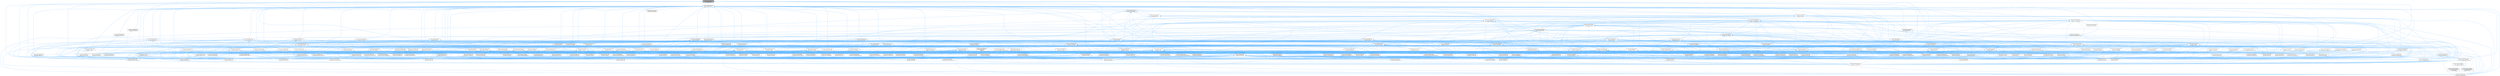 digraph "/home/runner/work/doxygen/doxygen/src/utf8.h"
{
 // INTERACTIVE_SVG=YES
 // LATEX_PDF_SIZE
  bgcolor="transparent";
  edge [fontname=Helvetica,fontsize=10,labelfontname=Helvetica,labelfontsize=10];
  node [fontname=Helvetica,fontsize=10,shape=box,height=0.2,width=0.4];
  Node1 [label="/home/runner/work/doxygen\l/doxygen/src/utf8.h",height=0.2,width=0.4,color="gray40", fillcolor="grey60", style="filled", fontcolor="black",tooltip="Various UTF8 related helper functions."];
  Node1 -> Node2 [dir="back",color="steelblue1",style="solid"];
  Node2 [label="/home/runner/work/doxygen\l/doxygen/src/definition.cpp",height=0.2,width=0.4,color="grey40", fillcolor="white", style="filled",URL="$d3/dea/definition_8cpp.html",tooltip=" "];
  Node1 -> Node3 [dir="back",color="steelblue1",style="solid"];
  Node3 [label="/home/runner/work/doxygen\l/doxygen/src/filename.h",height=0.2,width=0.4,color="grey40", fillcolor="white", style="filled",URL="$dc/dd6/filename_8h.html",tooltip=" "];
  Node3 -> Node4 [dir="back",color="steelblue1",style="solid"];
  Node4 [label="/home/runner/work/doxygen\l/doxygen/src/code.l",height=0.2,width=0.4,color="grey40", fillcolor="white", style="filled",URL="$da/d1f/code_8l.html",tooltip=" "];
  Node3 -> Node5 [dir="back",color="steelblue1",style="solid"];
  Node5 [label="/home/runner/work/doxygen\l/doxygen/src/context.cpp",height=0.2,width=0.4,color="grey40", fillcolor="white", style="filled",URL="$db/d12/context_8cpp.html",tooltip=" "];
  Node3 -> Node6 [dir="back",color="steelblue1",style="solid"];
  Node6 [label="/home/runner/work/doxygen\l/doxygen/src/defgen.cpp",height=0.2,width=0.4,color="grey40", fillcolor="white", style="filled",URL="$d3/d17/defgen_8cpp.html",tooltip=" "];
  Node3 -> Node7 [dir="back",color="steelblue1",style="solid"];
  Node7 [label="/home/runner/work/doxygen\l/doxygen/src/dirdef.cpp",height=0.2,width=0.4,color="grey40", fillcolor="white", style="filled",URL="$d8/d52/dirdef_8cpp.html",tooltip=" "];
  Node3 -> Node8 [dir="back",color="steelblue1",style="solid"];
  Node8 [label="/home/runner/work/doxygen\l/doxygen/src/docbookgen.cpp",height=0.2,width=0.4,color="grey40", fillcolor="white", style="filled",URL="$d8/d29/docbookgen_8cpp.html",tooltip=" "];
  Node3 -> Node9 [dir="back",color="steelblue1",style="solid"];
  Node9 [label="/home/runner/work/doxygen\l/doxygen/src/docbookvisitor.cpp",height=0.2,width=0.4,color="grey40", fillcolor="white", style="filled",URL="$dc/d05/docbookvisitor_8cpp.html",tooltip=" "];
  Node3 -> Node10 [dir="back",color="steelblue1",style="solid"];
  Node10 [label="/home/runner/work/doxygen\l/doxygen/src/doxygen.cpp",height=0.2,width=0.4,color="grey40", fillcolor="white", style="filled",URL="$dc/d98/doxygen_8cpp.html",tooltip=" "];
  Node3 -> Node11 [dir="back",color="steelblue1",style="solid"];
  Node11 [label="/home/runner/work/doxygen\l/doxygen/src/filedef.cpp",height=0.2,width=0.4,color="grey40", fillcolor="white", style="filled",URL="$d6/ddc/filedef_8cpp.html",tooltip=" "];
  Node3 -> Node12 [dir="back",color="steelblue1",style="solid"];
  Node12 [label="/home/runner/work/doxygen\l/doxygen/src/index.cpp",height=0.2,width=0.4,color="grey40", fillcolor="white", style="filled",URL="$db/d14/index_8cpp.html",tooltip="This file contains functions for the various index pages."];
  Node3 -> Node13 [dir="back",color="steelblue1",style="solid"];
  Node13 [label="/home/runner/work/doxygen\l/doxygen/src/latexgen.cpp",height=0.2,width=0.4,color="grey40", fillcolor="white", style="filled",URL="$d4/d42/latexgen_8cpp.html",tooltip=" "];
  Node3 -> Node14 [dir="back",color="steelblue1",style="solid"];
  Node14 [label="/home/runner/work/doxygen\l/doxygen/src/perlmodgen.cpp",height=0.2,width=0.4,color="grey40", fillcolor="white", style="filled",URL="$de/dd0/perlmodgen_8cpp.html",tooltip=" "];
  Node3 -> Node15 [dir="back",color="steelblue1",style="solid"];
  Node15 [label="/home/runner/work/doxygen\l/doxygen/src/rtfgen.cpp",height=0.2,width=0.4,color="grey40", fillcolor="white", style="filled",URL="$d0/d9c/rtfgen_8cpp.html",tooltip=" "];
  Node3 -> Node16 [dir="back",color="steelblue1",style="solid"];
  Node16 [label="/home/runner/work/doxygen\l/doxygen/src/searchindex_js.cpp",height=0.2,width=0.4,color="grey40", fillcolor="white", style="filled",URL="$d9/d2f/searchindex__js_8cpp.html",tooltip=" "];
  Node3 -> Node17 [dir="back",color="steelblue1",style="solid"];
  Node17 [label="/home/runner/work/doxygen\l/doxygen/src/tagreader.cpp",height=0.2,width=0.4,color="grey40", fillcolor="white", style="filled",URL="$d4/d7b/tagreader_8cpp.html",tooltip=" "];
  Node3 -> Node18 [dir="back",color="steelblue1",style="solid"];
  Node18 [label="/home/runner/work/doxygen\l/doxygen/src/util.cpp",height=0.2,width=0.4,color="grey40", fillcolor="white", style="filled",URL="$df/d2d/util_8cpp.html",tooltip=" "];
  Node3 -> Node19 [dir="back",color="steelblue1",style="solid"];
  Node19 [label="/home/runner/work/doxygen\l/doxygen/src/vhdldocgen.cpp",height=0.2,width=0.4,color="grey40", fillcolor="white", style="filled",URL="$de/dea/vhdldocgen_8cpp.html",tooltip=" "];
  Node3 -> Node20 [dir="back",color="steelblue1",style="solid"];
  Node20 [label="/home/runner/work/doxygen\l/doxygen/src/xmldocvisitor.cpp",height=0.2,width=0.4,color="grey40", fillcolor="white", style="filled",URL="$dd/db6/xmldocvisitor_8cpp.html",tooltip=" "];
  Node3 -> Node21 [dir="back",color="steelblue1",style="solid"];
  Node21 [label="/home/runner/work/doxygen\l/doxygen/src/xmlgen.cpp",height=0.2,width=0.4,color="grey40", fillcolor="white", style="filled",URL="$d0/dc3/xmlgen_8cpp.html",tooltip=" "];
  Node1 -> Node22 [dir="back",color="steelblue1",style="solid"];
  Node22 [label="/home/runner/work/doxygen\l/doxygen/src/htmlgen.cpp",height=0.2,width=0.4,color="grey40", fillcolor="white", style="filled",URL="$d8/d6e/htmlgen_8cpp.html",tooltip=" "];
  Node1 -> Node12 [dir="back",color="steelblue1",style="solid"];
  Node1 -> Node13 [dir="back",color="steelblue1",style="solid"];
  Node1 -> Node23 [dir="back",color="steelblue1",style="solid"];
  Node23 [label="/home/runner/work/doxygen\l/doxygen/src/mangen.cpp",height=0.2,width=0.4,color="grey40", fillcolor="white", style="filled",URL="$d7/de7/mangen_8cpp.html",tooltip=" "];
  Node1 -> Node24 [dir="back",color="steelblue1",style="solid"];
  Node24 [label="/home/runner/work/doxygen\l/doxygen/src/markdown.cpp",height=0.2,width=0.4,color="grey40", fillcolor="white", style="filled",URL="$de/d04/markdown_8cpp.html",tooltip=" "];
  Node1 -> Node25 [dir="back",color="steelblue1",style="solid"];
  Node25 [label="/home/runner/work/doxygen\l/doxygen/src/qcstring.h",height=0.2,width=0.4,color="grey40", fillcolor="white", style="filled",URL="$d7/d5c/qcstring_8h.html",tooltip=" "];
  Node25 -> Node26 [dir="back",color="steelblue1",style="solid"];
  Node26 [label="/home/runner/work/doxygen\l/doxygen/src/arguments.h",height=0.2,width=0.4,color="grey40", fillcolor="white", style="filled",URL="$df/d9b/arguments_8h.html",tooltip=" "];
  Node26 -> Node27 [dir="back",color="steelblue1",style="solid"];
  Node27 [label="/home/runner/work/doxygen\l/doxygen/src/arguments.cpp",height=0.2,width=0.4,color="grey40", fillcolor="white", style="filled",URL="$d4/dd4/arguments_8cpp.html",tooltip=" "];
  Node26 -> Node28 [dir="back",color="steelblue1",style="solid"];
  Node28 [label="/home/runner/work/doxygen\l/doxygen/src/classdef.cpp",height=0.2,width=0.4,color="grey40", fillcolor="white", style="filled",URL="$de/d89/classdef_8cpp.html",tooltip=" "];
  Node26 -> Node29 [dir="back",color="steelblue1",style="solid"];
  Node29 [label="/home/runner/work/doxygen\l/doxygen/src/classdef.h",height=0.2,width=0.4,color="grey40", fillcolor="white", style="filled",URL="$d1/da6/classdef_8h.html",tooltip=" "];
  Node29 -> Node28 [dir="back",color="steelblue1",style="solid"];
  Node29 -> Node30 [dir="back",color="steelblue1",style="solid"];
  Node30 [label="/home/runner/work/doxygen\l/doxygen/src/classlist.h",height=0.2,width=0.4,color="grey40", fillcolor="white", style="filled",URL="$d2/df8/classlist_8h.html",tooltip=" "];
  Node30 -> Node28 [dir="back",color="steelblue1",style="solid"];
  Node30 -> Node31 [dir="back",color="steelblue1",style="solid"];
  Node31 [label="/home/runner/work/doxygen\l/doxygen/src/classlist.cpp",height=0.2,width=0.4,color="grey40", fillcolor="white", style="filled",URL="$d6/d10/classlist_8cpp.html",tooltip=" "];
  Node30 -> Node4 [dir="back",color="steelblue1",style="solid"];
  Node30 -> Node5 [dir="back",color="steelblue1",style="solid"];
  Node30 -> Node6 [dir="back",color="steelblue1",style="solid"];
  Node30 -> Node32 [dir="back",color="steelblue1",style="solid"];
  Node32 [label="/home/runner/work/doxygen\l/doxygen/src/diagram.cpp",height=0.2,width=0.4,color="grey40", fillcolor="white", style="filled",URL="$da/d0d/diagram_8cpp.html",tooltip=" "];
  Node30 -> Node8 [dir="back",color="steelblue1",style="solid"];
  Node30 -> Node33 [dir="back",color="steelblue1",style="solid"];
  Node33 [label="/home/runner/work/doxygen\l/doxygen/src/docparser.cpp",height=0.2,width=0.4,color="grey40", fillcolor="white", style="filled",URL="$da/d17/docparser_8cpp.html",tooltip=" "];
  Node30 -> Node34 [dir="back",color="steelblue1",style="solid"];
  Node34 [label="/home/runner/work/doxygen\l/doxygen/src/dotgfxhierarchytable.cpp",height=0.2,width=0.4,color="grey40", fillcolor="white", style="filled",URL="$d4/d09/dotgfxhierarchytable_8cpp.html",tooltip=" "];
  Node30 -> Node35 [dir="back",color="steelblue1",style="solid"];
  Node35 [label="/home/runner/work/doxygen\l/doxygen/src/dotgroupcollaboration.cpp",height=0.2,width=0.4,color="grey40", fillcolor="white", style="filled",URL="$d1/d86/dotgroupcollaboration_8cpp.html",tooltip=" "];
  Node30 -> Node10 [dir="back",color="steelblue1",style="solid"];
  Node30 -> Node11 [dir="back",color="steelblue1",style="solid"];
  Node30 -> Node36 [dir="back",color="steelblue1",style="solid"];
  Node36 [label="/home/runner/work/doxygen\l/doxygen/src/fortrancode.l",height=0.2,width=0.4,color="grey40", fillcolor="white", style="filled",URL="$d9/d5b/fortrancode_8l.html",tooltip=" "];
  Node30 -> Node37 [dir="back",color="steelblue1",style="solid"];
  Node37 [label="/home/runner/work/doxygen\l/doxygen/src/groupdef.cpp",height=0.2,width=0.4,color="grey40", fillcolor="white", style="filled",URL="$d6/d42/groupdef_8cpp.html",tooltip=" "];
  Node30 -> Node12 [dir="back",color="steelblue1",style="solid"];
  Node30 -> Node13 [dir="back",color="steelblue1",style="solid"];
  Node30 -> Node38 [dir="back",color="steelblue1",style="solid"];
  Node38 [label="/home/runner/work/doxygen\l/doxygen/src/namespacedef.cpp",height=0.2,width=0.4,color="grey40", fillcolor="white", style="filled",URL="$d7/d1c/namespacedef_8cpp.html",tooltip=" "];
  Node30 -> Node14 [dir="back",color="steelblue1",style="solid"];
  Node30 -> Node39 [dir="back",color="steelblue1",style="solid"];
  Node39 [label="/home/runner/work/doxygen\l/doxygen/src/pycode.l",height=0.2,width=0.4,color="grey40", fillcolor="white", style="filled",URL="$d3/ded/pycode_8l.html",tooltip=" "];
  Node30 -> Node15 [dir="back",color="steelblue1",style="solid"];
  Node30 -> Node16 [dir="back",color="steelblue1",style="solid"];
  Node30 -> Node18 [dir="back",color="steelblue1",style="solid"];
  Node30 -> Node19 [dir="back",color="steelblue1",style="solid"];
  Node30 -> Node21 [dir="back",color="steelblue1",style="solid"];
  Node29 -> Node40 [dir="back",color="steelblue1",style="solid"];
  Node40 [label="/home/runner/work/doxygen\l/doxygen/src/context.h",height=0.2,width=0.4,color="grey40", fillcolor="white", style="filled",URL="$dc/d1e/context_8h.html",tooltip=" "];
  Node40 -> Node5 [dir="back",color="steelblue1",style="solid"];
  Node40 -> Node10 [dir="back",color="steelblue1",style="solid"];
  Node29 -> Node32 [dir="back",color="steelblue1",style="solid"];
  Node29 -> Node8 [dir="back",color="steelblue1",style="solid"];
  Node29 -> Node41 [dir="back",color="steelblue1",style="solid"];
  Node41 [label="/home/runner/work/doxygen\l/doxygen/src/docsets.cpp",height=0.2,width=0.4,color="grey40", fillcolor="white", style="filled",URL="$d7/d8f/docsets_8cpp.html",tooltip=" "];
  Node29 -> Node42 [dir="back",color="steelblue1",style="solid"];
  Node42 [label="/home/runner/work/doxygen\l/doxygen/src/dotclassgraph.h",height=0.2,width=0.4,color="grey40", fillcolor="white", style="filled",URL="$d5/d04/dotclassgraph_8h.html",tooltip=" "];
  Node42 -> Node28 [dir="back",color="steelblue1",style="solid"];
  Node42 -> Node5 [dir="back",color="steelblue1",style="solid"];
  Node42 -> Node6 [dir="back",color="steelblue1",style="solid"];
  Node42 -> Node8 [dir="back",color="steelblue1",style="solid"];
  Node42 -> Node43 [dir="back",color="steelblue1",style="solid"];
  Node43 [label="/home/runner/work/doxygen\l/doxygen/src/dotclassgraph.cpp",height=0.2,width=0.4,color="grey40", fillcolor="white", style="filled",URL="$d4/dcd/dotclassgraph_8cpp.html",tooltip=" "];
  Node42 -> Node22 [dir="back",color="steelblue1",style="solid"];
  Node42 -> Node13 [dir="back",color="steelblue1",style="solid"];
  Node42 -> Node15 [dir="back",color="steelblue1",style="solid"];
  Node42 -> Node21 [dir="back",color="steelblue1",style="solid"];
  Node29 -> Node44 [dir="back",color="steelblue1",style="solid"];
  Node44 [label="/home/runner/work/doxygen\l/doxygen/src/dotgfxhierarchytable.h",height=0.2,width=0.4,color="grey40", fillcolor="white", style="filled",URL="$d2/de7/dotgfxhierarchytable_8h.html",tooltip=" "];
  Node44 -> Node5 [dir="back",color="steelblue1",style="solid"];
  Node44 -> Node40 [dir="back",color="steelblue1",style="solid"];
  Node44 -> Node34 [dir="back",color="steelblue1",style="solid"];
  Node44 -> Node22 [dir="back",color="steelblue1",style="solid"];
  Node44 -> Node12 [dir="back",color="steelblue1",style="solid"];
  Node29 -> Node45 [dir="back",color="steelblue1",style="solid"];
  Node45 [label="/home/runner/work/doxygen\l/doxygen/src/dotnode.cpp",height=0.2,width=0.4,color="grey40", fillcolor="white", style="filled",URL="$df/d58/dotnode_8cpp.html",tooltip=" "];
  Node29 -> Node11 [dir="back",color="steelblue1",style="solid"];
  Node29 -> Node46 [dir="back",color="steelblue1",style="solid"];
  Node46 [label="/home/runner/work/doxygen\l/doxygen/src/ftvhelp.cpp",height=0.2,width=0.4,color="grey40", fillcolor="white", style="filled",URL="$db/d41/ftvhelp_8cpp.html",tooltip=" "];
  Node29 -> Node37 [dir="back",color="steelblue1",style="solid"];
  Node29 -> Node47 [dir="back",color="steelblue1",style="solid"];
  Node47 [label="/home/runner/work/doxygen\l/doxygen/src/memberdef.h",height=0.2,width=0.4,color="grey40", fillcolor="white", style="filled",URL="$d4/d46/memberdef_8h.html",tooltip=" "];
  Node47 -> Node8 [dir="back",color="steelblue1",style="solid"];
  Node47 -> Node41 [dir="back",color="steelblue1",style="solid"];
  Node47 -> Node48 [dir="back",color="steelblue1",style="solid"];
  Node48 [label="/home/runner/work/doxygen\l/doxygen/src/dotcallgraph.h",height=0.2,width=0.4,color="grey40", fillcolor="white", style="filled",URL="$dc/dcf/dotcallgraph_8h.html",tooltip=" "];
  Node48 -> Node5 [dir="back",color="steelblue1",style="solid"];
  Node48 -> Node8 [dir="back",color="steelblue1",style="solid"];
  Node48 -> Node49 [dir="back",color="steelblue1",style="solid"];
  Node49 [label="/home/runner/work/doxygen\l/doxygen/src/dotcallgraph.cpp",height=0.2,width=0.4,color="grey40", fillcolor="white", style="filled",URL="$d4/dd5/dotcallgraph_8cpp.html",tooltip=" "];
  Node48 -> Node22 [dir="back",color="steelblue1",style="solid"];
  Node48 -> Node13 [dir="back",color="steelblue1",style="solid"];
  Node48 -> Node50 [dir="back",color="steelblue1",style="solid"];
  Node50 [label="/home/runner/work/doxygen\l/doxygen/src/memberdef.cpp",height=0.2,width=0.4,color="grey40", fillcolor="white", style="filled",URL="$d0/d72/memberdef_8cpp.html",tooltip=" "];
  Node48 -> Node15 [dir="back",color="steelblue1",style="solid"];
  Node47 -> Node11 [dir="back",color="steelblue1",style="solid"];
  Node47 -> Node51 [dir="back",color="steelblue1",style="solid"];
  Node51 [label="/home/runner/work/doxygen\l/doxygen/src/htmldocvisitor.cpp",height=0.2,width=0.4,color="grey40", fillcolor="white", style="filled",URL="$da/db0/htmldocvisitor_8cpp.html",tooltip=" "];
  Node47 -> Node52 [dir="back",color="steelblue1",style="solid"];
  Node52 [label="/home/runner/work/doxygen\l/doxygen/src/htmlhelp.cpp",height=0.2,width=0.4,color="grey40", fillcolor="white", style="filled",URL="$d3/d4b/htmlhelp_8cpp.html",tooltip=" "];
  Node47 -> Node50 [dir="back",color="steelblue1",style="solid"];
  Node47 -> Node53 [dir="back",color="steelblue1",style="solid"];
  Node53 [label="/home/runner/work/doxygen\l/doxygen/src/memberlist.h",height=0.2,width=0.4,color="grey40", fillcolor="white", style="filled",URL="$dd/d78/memberlist_8h.html",tooltip=" "];
  Node53 -> Node28 [dir="back",color="steelblue1",style="solid"];
  Node53 -> Node40 [dir="back",color="steelblue1",style="solid"];
  Node53 -> Node6 [dir="back",color="steelblue1",style="solid"];
  Node53 -> Node2 [dir="back",color="steelblue1",style="solid"];
  Node53 -> Node8 [dir="back",color="steelblue1",style="solid"];
  Node53 -> Node49 [dir="back",color="steelblue1",style="solid"];
  Node53 -> Node45 [dir="back",color="steelblue1",style="solid"];
  Node53 -> Node10 [dir="back",color="steelblue1",style="solid"];
  Node53 -> Node54 [dir="back",color="steelblue1",style="solid"];
  Node54 [label="/home/runner/work/doxygen\l/doxygen/src/doxygen.h",height=0.2,width=0.4,color="grey40", fillcolor="white", style="filled",URL="$d1/da1/doxygen_8h.html",tooltip=" "];
  Node54 -> Node28 [dir="back",color="steelblue1",style="solid"];
  Node54 -> Node31 [dir="back",color="steelblue1",style="solid"];
  Node54 -> Node4 [dir="back",color="steelblue1",style="solid"];
  Node54 -> Node55 [dir="back",color="steelblue1",style="solid"];
  Node55 [label="/home/runner/work/doxygen\l/doxygen/src/commentcnv.l",height=0.2,width=0.4,color="grey40", fillcolor="white", style="filled",URL="$d0/d47/commentcnv_8l.html",tooltip=" "];
  Node54 -> Node56 [dir="back",color="steelblue1",style="solid"];
  Node56 [label="/home/runner/work/doxygen\l/doxygen/src/commentscan.l",height=0.2,width=0.4,color="grey40", fillcolor="white", style="filled",URL="$d7/d5f/commentscan_8l.html",tooltip=" "];
  Node54 -> Node57 [dir="back",color="steelblue1",style="solid"];
  Node57 [label="/home/runner/work/doxygen\l/doxygen/src/conceptdef.cpp",height=0.2,width=0.4,color="grey40", fillcolor="white", style="filled",URL="$d8/d0a/conceptdef_8cpp.html",tooltip=" "];
  Node54 -> Node5 [dir="back",color="steelblue1",style="solid"];
  Node54 -> Node6 [dir="back",color="steelblue1",style="solid"];
  Node54 -> Node2 [dir="back",color="steelblue1",style="solid"];
  Node54 -> Node32 [dir="back",color="steelblue1",style="solid"];
  Node54 -> Node7 [dir="back",color="steelblue1",style="solid"];
  Node54 -> Node8 [dir="back",color="steelblue1",style="solid"];
  Node54 -> Node9 [dir="back",color="steelblue1",style="solid"];
  Node54 -> Node58 [dir="back",color="steelblue1",style="solid"];
  Node58 [label="/home/runner/work/doxygen\l/doxygen/src/docgroup.cpp",height=0.2,width=0.4,color="grey40", fillcolor="white", style="filled",URL="$d3/d36/docgroup_8cpp.html",tooltip=" "];
  Node54 -> Node59 [dir="back",color="steelblue1",style="solid"];
  Node59 [label="/home/runner/work/doxygen\l/doxygen/src/docnode.cpp",height=0.2,width=0.4,color="grey40", fillcolor="white", style="filled",URL="$d0/d2b/docnode_8cpp.html",tooltip=" "];
  Node54 -> Node33 [dir="back",color="steelblue1",style="solid"];
  Node54 -> Node41 [dir="back",color="steelblue1",style="solid"];
  Node54 -> Node60 [dir="back",color="steelblue1",style="solid"];
  Node60 [label="/home/runner/work/doxygen\l/doxygen/src/doctokenizer.l",height=0.2,width=0.4,color="grey40", fillcolor="white", style="filled",URL="$d1/d39/doctokenizer_8l.html",tooltip=" "];
  Node54 -> Node61 [dir="back",color="steelblue1",style="solid"];
  Node61 [label="/home/runner/work/doxygen\l/doxygen/src/docvisitor.cpp",height=0.2,width=0.4,color="grey40", fillcolor="white", style="filled",URL="$da/d39/docvisitor_8cpp.html",tooltip=" "];
  Node54 -> Node62 [dir="back",color="steelblue1",style="solid"];
  Node62 [label="/home/runner/work/doxygen\l/doxygen/src/dot.cpp",height=0.2,width=0.4,color="grey40", fillcolor="white", style="filled",URL="$de/daa/dot_8cpp.html",tooltip=" "];
  Node54 -> Node63 [dir="back",color="steelblue1",style="solid"];
  Node63 [label="/home/runner/work/doxygen\l/doxygen/src/dot.h",height=0.2,width=0.4,color="grey40", fillcolor="white", style="filled",URL="$d6/d4a/dot_8h.html",tooltip=" "];
  Node63 -> Node28 [dir="back",color="steelblue1",style="solid"];
  Node63 -> Node5 [dir="back",color="steelblue1",style="solid"];
  Node63 -> Node6 [dir="back",color="steelblue1",style="solid"];
  Node63 -> Node7 [dir="back",color="steelblue1",style="solid"];
  Node63 -> Node8 [dir="back",color="steelblue1",style="solid"];
  Node63 -> Node9 [dir="back",color="steelblue1",style="solid"];
  Node63 -> Node62 [dir="back",color="steelblue1",style="solid"];
  Node63 -> Node64 [dir="back",color="steelblue1",style="solid"];
  Node64 [label="/home/runner/work/doxygen\l/doxygen/src/dotfilepatcher.cpp",height=0.2,width=0.4,color="grey40", fillcolor="white", style="filled",URL="$d9/d92/dotfilepatcher_8cpp.html",tooltip=" "];
  Node63 -> Node65 [dir="back",color="steelblue1",style="solid"];
  Node65 [label="/home/runner/work/doxygen\l/doxygen/src/dotgraph.cpp",height=0.2,width=0.4,color="grey40", fillcolor="white", style="filled",URL="$de/d45/dotgraph_8cpp.html",tooltip=" "];
  Node63 -> Node66 [dir="back",color="steelblue1",style="solid"];
  Node66 [label="/home/runner/work/doxygen\l/doxygen/src/dotlegendgraph.cpp",height=0.2,width=0.4,color="grey40", fillcolor="white", style="filled",URL="$d4/d33/dotlegendgraph_8cpp.html",tooltip=" "];
  Node63 -> Node67 [dir="back",color="steelblue1",style="solid"];
  Node67 [label="/home/runner/work/doxygen\l/doxygen/src/dotrunner.cpp",height=0.2,width=0.4,color="grey40", fillcolor="white", style="filled",URL="$d1/dfe/dotrunner_8cpp.html",tooltip=" "];
  Node63 -> Node10 [dir="back",color="steelblue1",style="solid"];
  Node63 -> Node11 [dir="back",color="steelblue1",style="solid"];
  Node63 -> Node37 [dir="back",color="steelblue1",style="solid"];
  Node63 -> Node51 [dir="back",color="steelblue1",style="solid"];
  Node63 -> Node22 [dir="back",color="steelblue1",style="solid"];
  Node63 -> Node12 [dir="back",color="steelblue1",style="solid"];
  Node63 -> Node68 [dir="back",color="steelblue1",style="solid"];
  Node68 [label="/home/runner/work/doxygen\l/doxygen/src/latexdocvisitor.cpp",height=0.2,width=0.4,color="grey40", fillcolor="white", style="filled",URL="$d1/d4e/latexdocvisitor_8cpp.html",tooltip=" "];
  Node63 -> Node13 [dir="back",color="steelblue1",style="solid"];
  Node63 -> Node69 [dir="back",color="steelblue1",style="solid"];
  Node69 [label="/home/runner/work/doxygen\l/doxygen/src/mandocvisitor.cpp",height=0.2,width=0.4,color="grey40", fillcolor="white", style="filled",URL="$d8/dde/mandocvisitor_8cpp.html",tooltip=" "];
  Node63 -> Node50 [dir="back",color="steelblue1",style="solid"];
  Node63 -> Node70 [dir="back",color="steelblue1",style="solid"];
  Node70 [label="/home/runner/work/doxygen\l/doxygen/src/rtfdocvisitor.cpp",height=0.2,width=0.4,color="grey40", fillcolor="white", style="filled",URL="$de/d9a/rtfdocvisitor_8cpp.html",tooltip=" "];
  Node63 -> Node15 [dir="back",color="steelblue1",style="solid"];
  Node63 -> Node20 [dir="back",color="steelblue1",style="solid"];
  Node63 -> Node21 [dir="back",color="steelblue1",style="solid"];
  Node54 -> Node71 [dir="back",color="steelblue1",style="solid"];
  Node71 [label="/home/runner/work/doxygen\l/doxygen/src/dotdirdeps.cpp",height=0.2,width=0.4,color="grey40", fillcolor="white", style="filled",URL="$da/d45/dotdirdeps_8cpp.html",tooltip=" "];
  Node54 -> Node64 [dir="back",color="steelblue1",style="solid"];
  Node54 -> Node34 [dir="back",color="steelblue1",style="solid"];
  Node54 -> Node65 [dir="back",color="steelblue1",style="solid"];
  Node54 -> Node35 [dir="back",color="steelblue1",style="solid"];
  Node54 -> Node66 [dir="back",color="steelblue1",style="solid"];
  Node54 -> Node45 [dir="back",color="steelblue1",style="solid"];
  Node54 -> Node67 [dir="back",color="steelblue1",style="solid"];
  Node54 -> Node10 [dir="back",color="steelblue1",style="solid"];
  Node54 -> Node72 [dir="back",color="steelblue1",style="solid"];
  Node72 [label="/home/runner/work/doxygen\l/doxygen/src/eclipsehelp.cpp",height=0.2,width=0.4,color="grey40", fillcolor="white", style="filled",URL="$d8/d56/eclipsehelp_8cpp.html",tooltip=" "];
  Node54 -> Node73 [dir="back",color="steelblue1",style="solid"];
  Node73 [label="/home/runner/work/doxygen\l/doxygen/src/entry.cpp",height=0.2,width=0.4,color="grey40", fillcolor="white", style="filled",URL="$d2/dd2/entry_8cpp.html",tooltip=" "];
  Node54 -> Node11 [dir="back",color="steelblue1",style="solid"];
  Node54 -> Node74 [dir="back",color="steelblue1",style="solid"];
  Node74 [label="/home/runner/work/doxygen\l/doxygen/src/formula.cpp",height=0.2,width=0.4,color="grey40", fillcolor="white", style="filled",URL="$d7/d5b/formula_8cpp.html",tooltip=" "];
  Node54 -> Node36 [dir="back",color="steelblue1",style="solid"];
  Node54 -> Node75 [dir="back",color="steelblue1",style="solid"];
  Node75 [label="/home/runner/work/doxygen\l/doxygen/src/fortranscanner.l",height=0.2,width=0.4,color="grey40", fillcolor="white", style="filled",URL="$dd/d00/fortranscanner_8l.html",tooltip=" "];
  Node54 -> Node46 [dir="back",color="steelblue1",style="solid"];
  Node54 -> Node37 [dir="back",color="steelblue1",style="solid"];
  Node54 -> Node51 [dir="back",color="steelblue1",style="solid"];
  Node54 -> Node22 [dir="back",color="steelblue1",style="solid"];
  Node54 -> Node52 [dir="back",color="steelblue1",style="solid"];
  Node54 -> Node12 [dir="back",color="steelblue1",style="solid"];
  Node54 -> Node68 [dir="back",color="steelblue1",style="solid"];
  Node54 -> Node13 [dir="back",color="steelblue1",style="solid"];
  Node54 -> Node76 [dir="back",color="steelblue1",style="solid"];
  Node76 [label="/home/runner/work/doxygen\l/doxygen/src/layout.cpp",height=0.2,width=0.4,color="grey40", fillcolor="white", style="filled",URL="$db/d16/layout_8cpp.html",tooltip=" "];
  Node54 -> Node77 [dir="back",color="steelblue1",style="solid"];
  Node77 [label="/home/runner/work/doxygen\l/doxygen/src/lexcode.l",height=0.2,width=0.4,color="grey40", fillcolor="white", style="filled",URL="$d0/d7e/lexcode_8l.html",tooltip=" "];
  Node54 -> Node78 [dir="back",color="steelblue1",style="solid"];
  Node78 [label="/home/runner/work/doxygen\l/doxygen/src/main.cpp",height=0.2,width=0.4,color="grey40", fillcolor="white", style="filled",URL="$df/d0a/main_8cpp.html",tooltip="main entry point for doxygen"];
  Node54 -> Node69 [dir="back",color="steelblue1",style="solid"];
  Node54 -> Node23 [dir="back",color="steelblue1",style="solid"];
  Node54 -> Node24 [dir="back",color="steelblue1",style="solid"];
  Node54 -> Node50 [dir="back",color="steelblue1",style="solid"];
  Node54 -> Node79 [dir="back",color="steelblue1",style="solid"];
  Node79 [label="/home/runner/work/doxygen\l/doxygen/src/membergroup.cpp",height=0.2,width=0.4,color="grey40", fillcolor="white", style="filled",URL="$d6/d18/membergroup_8cpp.html",tooltip=" "];
  Node54 -> Node80 [dir="back",color="steelblue1",style="solid"];
  Node80 [label="/home/runner/work/doxygen\l/doxygen/src/memberlist.cpp",height=0.2,width=0.4,color="grey40", fillcolor="white", style="filled",URL="$d0/d14/memberlist_8cpp.html",tooltip=" "];
  Node54 -> Node81 [dir="back",color="steelblue1",style="solid"];
  Node81 [label="/home/runner/work/doxygen\l/doxygen/src/message.cpp",height=0.2,width=0.4,color="grey40", fillcolor="white", style="filled",URL="$d8/d6a/message_8cpp.html",tooltip=" "];
  Node54 -> Node82 [dir="back",color="steelblue1",style="solid"];
  Node82 [label="/home/runner/work/doxygen\l/doxygen/src/msc.cpp",height=0.2,width=0.4,color="grey40", fillcolor="white", style="filled",URL="$db/d33/msc_8cpp.html",tooltip=" "];
  Node54 -> Node38 [dir="back",color="steelblue1",style="solid"];
  Node54 -> Node83 [dir="back",color="steelblue1",style="solid"];
  Node83 [label="/home/runner/work/doxygen\l/doxygen/src/outputgen.cpp",height=0.2,width=0.4,color="grey40", fillcolor="white", style="filled",URL="$d0/d17/outputgen_8cpp.html",tooltip=" "];
  Node54 -> Node84 [dir="back",color="steelblue1",style="solid"];
  Node84 [label="/home/runner/work/doxygen\l/doxygen/src/outputlist.cpp",height=0.2,width=0.4,color="grey40", fillcolor="white", style="filled",URL="$db/dd8/outputlist_8cpp.html",tooltip=" "];
  Node54 -> Node85 [dir="back",color="steelblue1",style="solid"];
  Node85 [label="/home/runner/work/doxygen\l/doxygen/src/outputlist.h",height=0.2,width=0.4,color="grey40", fillcolor="white", style="filled",URL="$d2/db9/outputlist_8h.html",tooltip=" "];
  Node85 -> Node28 [dir="back",color="steelblue1",style="solid"];
  Node85 -> Node31 [dir="back",color="steelblue1",style="solid"];
  Node85 -> Node4 [dir="back",color="steelblue1",style="solid"];
  Node85 -> Node57 [dir="back",color="steelblue1",style="solid"];
  Node85 -> Node2 [dir="back",color="steelblue1",style="solid"];
  Node85 -> Node7 [dir="back",color="steelblue1",style="solid"];
  Node85 -> Node10 [dir="back",color="steelblue1",style="solid"];
  Node85 -> Node11 [dir="back",color="steelblue1",style="solid"];
  Node85 -> Node36 [dir="back",color="steelblue1",style="solid"];
  Node85 -> Node37 [dir="back",color="steelblue1",style="solid"];
  Node85 -> Node12 [dir="back",color="steelblue1",style="solid"];
  Node85 -> Node50 [dir="back",color="steelblue1",style="solid"];
  Node85 -> Node79 [dir="back",color="steelblue1",style="solid"];
  Node85 -> Node80 [dir="back",color="steelblue1",style="solid"];
  Node85 -> Node38 [dir="back",color="steelblue1",style="solid"];
  Node85 -> Node84 [dir="back",color="steelblue1",style="solid"];
  Node85 -> Node86 [dir="back",color="steelblue1",style="solid"];
  Node86 [label="/home/runner/work/doxygen\l/doxygen/src/pagedef.cpp",height=0.2,width=0.4,color="grey40", fillcolor="white", style="filled",URL="$d9/db4/pagedef_8cpp.html",tooltip=" "];
  Node85 -> Node39 [dir="back",color="steelblue1",style="solid"];
  Node85 -> Node87 [dir="back",color="steelblue1",style="solid"];
  Node87 [label="/home/runner/work/doxygen\l/doxygen/src/sqlcode.l",height=0.2,width=0.4,color="grey40", fillcolor="white", style="filled",URL="$d2/dda/sqlcode_8l.html",tooltip=" "];
  Node85 -> Node18 [dir="back",color="steelblue1",style="solid"];
  Node85 -> Node88 [dir="back",color="steelblue1",style="solid"];
  Node88 [label="/home/runner/work/doxygen\l/doxygen/src/vhdlcode.l",height=0.2,width=0.4,color="grey40", fillcolor="white", style="filled",URL="$d5/d6a/vhdlcode_8l.html",tooltip=" "];
  Node85 -> Node19 [dir="back",color="steelblue1",style="solid"];
  Node85 -> Node89 [dir="back",color="steelblue1",style="solid"];
  Node89 [label="/home/runner/work/doxygen\l/doxygen/src/vhdljjparser.cpp",height=0.2,width=0.4,color="grey40", fillcolor="white", style="filled",URL="$d1/d86/vhdljjparser_8cpp.html",tooltip=" "];
  Node85 -> Node90 [dir="back",color="steelblue1",style="solid"];
  Node90 [label="/home/runner/work/doxygen\l/doxygen/src/xmlcode.l",height=0.2,width=0.4,color="grey40", fillcolor="white", style="filled",URL="$dc/dc1/xmlcode_8l.html",tooltip=" "];
  Node54 -> Node86 [dir="back",color="steelblue1",style="solid"];
  Node54 -> Node14 [dir="back",color="steelblue1",style="solid"];
  Node54 -> Node91 [dir="back",color="steelblue1",style="solid"];
  Node91 [label="/home/runner/work/doxygen\l/doxygen/src/plantuml.cpp",height=0.2,width=0.4,color="grey40", fillcolor="white", style="filled",URL="$d7/d5b/plantuml_8cpp.html",tooltip=" "];
  Node54 -> Node92 [dir="back",color="steelblue1",style="solid"];
  Node92 [label="/home/runner/work/doxygen\l/doxygen/src/pre.l",height=0.2,width=0.4,color="grey40", fillcolor="white", style="filled",URL="$d0/da7/pre_8l.html",tooltip=" "];
  Node54 -> Node39 [dir="back",color="steelblue1",style="solid"];
  Node54 -> Node93 [dir="back",color="steelblue1",style="solid"];
  Node93 [label="/home/runner/work/doxygen\l/doxygen/src/pyscanner.l",height=0.2,width=0.4,color="grey40", fillcolor="white", style="filled",URL="$de/d2b/pyscanner_8l.html",tooltip=" "];
  Node54 -> Node94 [dir="back",color="steelblue1",style="solid"];
  Node94 [label="/home/runner/work/doxygen\l/doxygen/src/qhp.cpp",height=0.2,width=0.4,color="grey40", fillcolor="white", style="filled",URL="$d9/d45/qhp_8cpp.html",tooltip=" "];
  Node54 -> Node70 [dir="back",color="steelblue1",style="solid"];
  Node54 -> Node15 [dir="back",color="steelblue1",style="solid"];
  Node54 -> Node95 [dir="back",color="steelblue1",style="solid"];
  Node95 [label="/home/runner/work/doxygen\l/doxygen/src/scanner.l",height=0.2,width=0.4,color="grey40", fillcolor="white", style="filled",URL="$da/d11/scanner_8l.html",tooltip=" "];
  Node54 -> Node96 [dir="back",color="steelblue1",style="solid"];
  Node96 [label="/home/runner/work/doxygen\l/doxygen/src/searchindex.cpp",height=0.2,width=0.4,color="grey40", fillcolor="white", style="filled",URL="$d7/d79/searchindex_8cpp.html",tooltip=" "];
  Node54 -> Node16 [dir="back",color="steelblue1",style="solid"];
  Node54 -> Node87 [dir="back",color="steelblue1",style="solid"];
  Node54 -> Node97 [dir="back",color="steelblue1",style="solid"];
  Node97 [label="/home/runner/work/doxygen\l/doxygen/src/symbolresolver.cpp",height=0.2,width=0.4,color="grey40", fillcolor="white", style="filled",URL="$d2/d99/symbolresolver_8cpp.html",tooltip=" "];
  Node54 -> Node17 [dir="back",color="steelblue1",style="solid"];
  Node54 -> Node98 [dir="back",color="steelblue1",style="solid"];
  Node98 [label="/home/runner/work/doxygen\l/doxygen/src/tooltip.cpp",height=0.2,width=0.4,color="grey40", fillcolor="white", style="filled",URL="$d7/d56/tooltip_8cpp.html",tooltip=" "];
  Node54 -> Node18 [dir="back",color="steelblue1",style="solid"];
  Node54 -> Node88 [dir="back",color="steelblue1",style="solid"];
  Node54 -> Node19 [dir="back",color="steelblue1",style="solid"];
  Node54 -> Node89 [dir="back",color="steelblue1",style="solid"];
  Node54 -> Node90 [dir="back",color="steelblue1",style="solid"];
  Node54 -> Node20 [dir="back",color="steelblue1",style="solid"];
  Node54 -> Node21 [dir="back",color="steelblue1",style="solid"];
  Node53 -> Node11 [dir="back",color="steelblue1",style="solid"];
  Node53 -> Node99 [dir="back",color="steelblue1",style="solid"];
  Node99 [label="/home/runner/work/doxygen\l/doxygen/src/filedef.h",height=0.2,width=0.4,color="grey40", fillcolor="white", style="filled",URL="$d4/d3a/filedef_8h.html",tooltip=" "];
  Node99 -> Node28 [dir="back",color="steelblue1",style="solid"];
  Node99 -> Node4 [dir="back",color="steelblue1",style="solid"];
  Node99 -> Node100 [dir="back",color="steelblue1",style="solid"];
  Node100 [label="/home/runner/work/doxygen\l/doxygen/src/conceptdef.h",height=0.2,width=0.4,color="grey40", fillcolor="white", style="filled",URL="$da/df1/conceptdef_8h.html",tooltip=" "];
  Node100 -> Node57 [dir="back",color="steelblue1",style="solid"];
  Node100 -> Node10 [dir="back",color="steelblue1",style="solid"];
  Node100 -> Node11 [dir="back",color="steelblue1",style="solid"];
  Node100 -> Node38 [dir="back",color="steelblue1",style="solid"];
  Node100 -> Node101 [dir="back",color="steelblue1",style="solid"];
  Node101 [label="/home/runner/work/doxygen\l/doxygen/src/util.h",height=0.2,width=0.4,color="grey40", fillcolor="white", style="filled",URL="$d8/d3c/util_8h.html",tooltip="A bunch of utility functions."];
  Node101 -> Node102 [dir="back",color="steelblue1",style="solid"];
  Node102 [label="/home/runner/work/doxygen\l/doxygen/src/cite.cpp",height=0.2,width=0.4,color="grey40", fillcolor="white", style="filled",URL="$d5/d0b/cite_8cpp.html",tooltip=" "];
  Node101 -> Node28 [dir="back",color="steelblue1",style="solid"];
  Node101 -> Node31 [dir="back",color="steelblue1",style="solid"];
  Node101 -> Node4 [dir="back",color="steelblue1",style="solid"];
  Node101 -> Node55 [dir="back",color="steelblue1",style="solid"];
  Node101 -> Node56 [dir="back",color="steelblue1",style="solid"];
  Node101 -> Node57 [dir="back",color="steelblue1",style="solid"];
  Node101 -> Node5 [dir="back",color="steelblue1",style="solid"];
  Node101 -> Node103 [dir="back",color="steelblue1",style="solid"];
  Node103 [label="/home/runner/work/doxygen\l/doxygen/src/declinfo.l",height=0.2,width=0.4,color="grey40", fillcolor="white", style="filled",URL="$d8/d0f/declinfo_8l.html",tooltip=" "];
  Node101 -> Node104 [dir="back",color="steelblue1",style="solid"];
  Node104 [label="/home/runner/work/doxygen\l/doxygen/src/defargs.l",height=0.2,width=0.4,color="grey40", fillcolor="white", style="filled",URL="$de/df3/defargs_8l.html",tooltip=" "];
  Node101 -> Node6 [dir="back",color="steelblue1",style="solid"];
  Node101 -> Node2 [dir="back",color="steelblue1",style="solid"];
  Node101 -> Node105 [dir="back",color="steelblue1",style="solid"];
  Node105 [label="/home/runner/work/doxygen\l/doxygen/src/dia.cpp",height=0.2,width=0.4,color="grey40", fillcolor="white", style="filled",URL="$d1/df5/dia_8cpp.html",tooltip=" "];
  Node101 -> Node32 [dir="back",color="steelblue1",style="solid"];
  Node101 -> Node7 [dir="back",color="steelblue1",style="solid"];
  Node101 -> Node8 [dir="back",color="steelblue1",style="solid"];
  Node101 -> Node9 [dir="back",color="steelblue1",style="solid"];
  Node101 -> Node58 [dir="back",color="steelblue1",style="solid"];
  Node101 -> Node59 [dir="back",color="steelblue1",style="solid"];
  Node101 -> Node33 [dir="back",color="steelblue1",style="solid"];
  Node101 -> Node41 [dir="back",color="steelblue1",style="solid"];
  Node101 -> Node61 [dir="back",color="steelblue1",style="solid"];
  Node101 -> Node62 [dir="back",color="steelblue1",style="solid"];
  Node101 -> Node49 [dir="back",color="steelblue1",style="solid"];
  Node101 -> Node43 [dir="back",color="steelblue1",style="solid"];
  Node101 -> Node71 [dir="back",color="steelblue1",style="solid"];
  Node101 -> Node64 [dir="back",color="steelblue1",style="solid"];
  Node101 -> Node34 [dir="back",color="steelblue1",style="solid"];
  Node101 -> Node65 [dir="back",color="steelblue1",style="solid"];
  Node101 -> Node35 [dir="back",color="steelblue1",style="solid"];
  Node101 -> Node106 [dir="back",color="steelblue1",style="solid"];
  Node106 [label="/home/runner/work/doxygen\l/doxygen/src/dotincldepgraph.cpp",height=0.2,width=0.4,color="grey40", fillcolor="white", style="filled",URL="$da/d57/dotincldepgraph_8cpp.html",tooltip=" "];
  Node101 -> Node66 [dir="back",color="steelblue1",style="solid"];
  Node101 -> Node45 [dir="back",color="steelblue1",style="solid"];
  Node101 -> Node67 [dir="back",color="steelblue1",style="solid"];
  Node101 -> Node10 [dir="back",color="steelblue1",style="solid"];
  Node101 -> Node72 [dir="back",color="steelblue1",style="solid"];
  Node101 -> Node107 [dir="back",color="steelblue1",style="solid"];
  Node107 [label="/home/runner/work/doxygen\l/doxygen/src/emoji.cpp",height=0.2,width=0.4,color="grey40", fillcolor="white", style="filled",URL="$d2/d38/emoji_8cpp.html",tooltip=" "];
  Node101 -> Node73 [dir="back",color="steelblue1",style="solid"];
  Node101 -> Node11 [dir="back",color="steelblue1",style="solid"];
  Node101 -> Node3 [dir="back",color="steelblue1",style="solid"];
  Node101 -> Node74 [dir="back",color="steelblue1",style="solid"];
  Node101 -> Node36 [dir="back",color="steelblue1",style="solid"];
  Node101 -> Node75 [dir="back",color="steelblue1",style="solid"];
  Node101 -> Node46 [dir="back",color="steelblue1",style="solid"];
  Node101 -> Node37 [dir="back",color="steelblue1",style="solid"];
  Node101 -> Node108 [dir="back",color="steelblue1",style="solid"];
  Node108 [label="/home/runner/work/doxygen\l/doxygen/src/htags.cpp",height=0.2,width=0.4,color="grey40", fillcolor="white", style="filled",URL="$d9/db7/htags_8cpp.html",tooltip=" "];
  Node101 -> Node51 [dir="back",color="steelblue1",style="solid"];
  Node101 -> Node22 [dir="back",color="steelblue1",style="solid"];
  Node101 -> Node52 [dir="back",color="steelblue1",style="solid"];
  Node101 -> Node12 [dir="back",color="steelblue1",style="solid"];
  Node101 -> Node109 [dir="back",color="steelblue1",style="solid"];
  Node109 [label="/home/runner/work/doxygen\l/doxygen/src/language.cpp",height=0.2,width=0.4,color="grey40", fillcolor="white", style="filled",URL="$d2/d48/language_8cpp.html",tooltip=" "];
  Node101 -> Node68 [dir="back",color="steelblue1",style="solid"];
  Node101 -> Node13 [dir="back",color="steelblue1",style="solid"];
  Node101 -> Node76 [dir="back",color="steelblue1",style="solid"];
  Node101 -> Node110 [dir="back",color="steelblue1",style="solid"];
  Node110 [label="/home/runner/work/doxygen\l/doxygen/src/lexscanner.l",height=0.2,width=0.4,color="grey40", fillcolor="white", style="filled",URL="$d4/d7d/lexscanner_8l.html",tooltip=" "];
  Node101 -> Node69 [dir="back",color="steelblue1",style="solid"];
  Node101 -> Node23 [dir="back",color="steelblue1",style="solid"];
  Node101 -> Node24 [dir="back",color="steelblue1",style="solid"];
  Node101 -> Node50 [dir="back",color="steelblue1",style="solid"];
  Node101 -> Node79 [dir="back",color="steelblue1",style="solid"];
  Node101 -> Node80 [dir="back",color="steelblue1",style="solid"];
  Node101 -> Node82 [dir="back",color="steelblue1",style="solid"];
  Node101 -> Node38 [dir="back",color="steelblue1",style="solid"];
  Node101 -> Node86 [dir="back",color="steelblue1",style="solid"];
  Node101 -> Node14 [dir="back",color="steelblue1",style="solid"];
  Node101 -> Node91 [dir="back",color="steelblue1",style="solid"];
  Node101 -> Node111 [dir="back",color="steelblue1",style="solid"];
  Node111 [label="/home/runner/work/doxygen\l/doxygen/src/portable.cpp",height=0.2,width=0.4,color="grey40", fillcolor="white", style="filled",URL="$d0/d1c/portable_8cpp.html",tooltip=" "];
  Node101 -> Node92 [dir="back",color="steelblue1",style="solid"];
  Node101 -> Node39 [dir="back",color="steelblue1",style="solid"];
  Node101 -> Node93 [dir="back",color="steelblue1",style="solid"];
  Node101 -> Node94 [dir="back",color="steelblue1",style="solid"];
  Node101 -> Node112 [dir="back",color="steelblue1",style="solid"];
  Node112 [label="/home/runner/work/doxygen\l/doxygen/src/reflist.cpp",height=0.2,width=0.4,color="grey40", fillcolor="white", style="filled",URL="$d4/d09/reflist_8cpp.html",tooltip=" "];
  Node101 -> Node113 [dir="back",color="steelblue1",style="solid"];
  Node113 [label="/home/runner/work/doxygen\l/doxygen/src/resourcemgr.cpp",height=0.2,width=0.4,color="grey40", fillcolor="white", style="filled",URL="$d6/dde/resourcemgr_8cpp.html",tooltip=" "];
  Node101 -> Node70 [dir="back",color="steelblue1",style="solid"];
  Node101 -> Node15 [dir="back",color="steelblue1",style="solid"];
  Node101 -> Node95 [dir="back",color="steelblue1",style="solid"];
  Node101 -> Node96 [dir="back",color="steelblue1",style="solid"];
  Node101 -> Node16 [dir="back",color="steelblue1",style="solid"];
  Node101 -> Node87 [dir="back",color="steelblue1",style="solid"];
  Node101 -> Node97 [dir="back",color="steelblue1",style="solid"];
  Node101 -> Node17 [dir="back",color="steelblue1",style="solid"];
  Node101 -> Node114 [dir="back",color="steelblue1",style="solid"];
  Node114 [label="/home/runner/work/doxygen\l/doxygen/src/template.cpp",height=0.2,width=0.4,color="grey40", fillcolor="white", style="filled",URL="$df/d54/template_8cpp.html",tooltip=" "];
  Node101 -> Node115 [dir="back",color="steelblue1",style="solid"];
  Node115 [label="/home/runner/work/doxygen\l/doxygen/src/textdocvisitor.cpp",height=0.2,width=0.4,color="grey40", fillcolor="white", style="filled",URL="$d3/da6/textdocvisitor_8cpp.html",tooltip=" "];
  Node101 -> Node98 [dir="back",color="steelblue1",style="solid"];
  Node101 -> Node18 [dir="back",color="steelblue1",style="solid"];
  Node101 -> Node88 [dir="back",color="steelblue1",style="solid"];
  Node101 -> Node19 [dir="back",color="steelblue1",style="solid"];
  Node101 -> Node89 [dir="back",color="steelblue1",style="solid"];
  Node101 -> Node116 [dir="back",color="steelblue1",style="solid"];
  Node116 [label="/home/runner/work/doxygen\l/doxygen/src/vhdljjparser.h",height=0.2,width=0.4,color="grey40", fillcolor="white", style="filled",URL="$d2/d55/vhdljjparser_8h.html",tooltip=" "];
  Node116 -> Node10 [dir="back",color="steelblue1",style="solid"];
  Node116 -> Node19 [dir="back",color="steelblue1",style="solid"];
  Node116 -> Node89 [dir="back",color="steelblue1",style="solid"];
  Node116 -> Node117 [dir="back",color="steelblue1",style="solid"];
  Node117 [label="/home/runner/work/doxygen\l/doxygen/vhdlparser/VhdlParser.h",height=0.2,width=0.4,color="grey40", fillcolor="white", style="filled",URL="$d5/df9/_vhdl_parser_8h.html",tooltip=" "];
  Node117 -> Node19 [dir="back",color="steelblue1",style="solid"];
  Node117 -> Node118 [dir="back",color="steelblue1",style="solid"];
  Node118 [label="/home/runner/work/doxygen\l/doxygen/vhdlparser/VhdlParser\lErrorHandler.hpp",height=0.2,width=0.4,color="grey40", fillcolor="white", style="filled",URL="$d2/dc3/_vhdl_parser_error_handler_8hpp.html",tooltip=" "];
  Node118 -> Node89 [dir="back",color="steelblue1",style="solid"];
  Node117 -> Node119 [dir="back",color="steelblue1",style="solid"];
  Node119 [label="/home/runner/work/doxygen\l/doxygen/vhdlparser/vhdlstring.h",height=0.2,width=0.4,color="grey40", fillcolor="white", style="filled",URL="$d9/d48/vhdlstring_8h.html",tooltip=" "];
  Node119 -> Node118 [dir="back",color="steelblue1",style="solid"];
  Node119 -> Node120 [dir="back",color="steelblue1",style="solid"];
  Node120 [label="/home/runner/work/doxygen\l/doxygen/vhdlparser/VhdlParser\lTokenManager.h",height=0.2,width=0.4,color="grey40", fillcolor="white", style="filled",URL="$d7/dad/_vhdl_parser_token_manager_8h.html",tooltip=" "];
  Node120 -> Node89 [dir="back",color="steelblue1",style="solid"];
  Node101 -> Node90 [dir="back",color="steelblue1",style="solid"];
  Node101 -> Node20 [dir="back",color="steelblue1",style="solid"];
  Node101 -> Node21 [dir="back",color="steelblue1",style="solid"];
  Node99 -> Node5 [dir="back",color="steelblue1",style="solid"];
  Node99 -> Node6 [dir="back",color="steelblue1",style="solid"];
  Node99 -> Node2 [dir="back",color="steelblue1",style="solid"];
  Node99 -> Node7 [dir="back",color="steelblue1",style="solid"];
  Node99 -> Node9 [dir="back",color="steelblue1",style="solid"];
  Node99 -> Node33 [dir="back",color="steelblue1",style="solid"];
  Node99 -> Node41 [dir="back",color="steelblue1",style="solid"];
  Node99 -> Node121 [dir="back",color="steelblue1",style="solid"];
  Node121 [label="/home/runner/work/doxygen\l/doxygen/src/dotincldepgraph.h",height=0.2,width=0.4,color="grey40", fillcolor="white", style="filled",URL="$dd/d8c/dotincldepgraph_8h.html",tooltip=" "];
  Node121 -> Node5 [dir="back",color="steelblue1",style="solid"];
  Node121 -> Node8 [dir="back",color="steelblue1",style="solid"];
  Node121 -> Node106 [dir="back",color="steelblue1",style="solid"];
  Node121 -> Node11 [dir="back",color="steelblue1",style="solid"];
  Node121 -> Node22 [dir="back",color="steelblue1",style="solid"];
  Node121 -> Node13 [dir="back",color="steelblue1",style="solid"];
  Node121 -> Node15 [dir="back",color="steelblue1",style="solid"];
  Node121 -> Node21 [dir="back",color="steelblue1",style="solid"];
  Node99 -> Node11 [dir="back",color="steelblue1",style="solid"];
  Node99 -> Node36 [dir="back",color="steelblue1",style="solid"];
  Node99 -> Node46 [dir="back",color="steelblue1",style="solid"];
  Node99 -> Node37 [dir="back",color="steelblue1",style="solid"];
  Node99 -> Node51 [dir="back",color="steelblue1",style="solid"];
  Node99 -> Node52 [dir="back",color="steelblue1",style="solid"];
  Node99 -> Node12 [dir="back",color="steelblue1",style="solid"];
  Node99 -> Node68 [dir="back",color="steelblue1",style="solid"];
  Node99 -> Node77 [dir="back",color="steelblue1",style="solid"];
  Node99 -> Node69 [dir="back",color="steelblue1",style="solid"];
  Node99 -> Node50 [dir="back",color="steelblue1",style="solid"];
  Node99 -> Node79 [dir="back",color="steelblue1",style="solid"];
  Node99 -> Node80 [dir="back",color="steelblue1",style="solid"];
  Node99 -> Node122 [dir="back",color="steelblue1",style="solid"];
  Node122 [label="/home/runner/work/doxygen\l/doxygen/src/namespacedef.h",height=0.2,width=0.4,color="grey40", fillcolor="white", style="filled",URL="$d7/d97/namespacedef_8h.html",tooltip=" "];
  Node122 -> Node28 [dir="back",color="steelblue1",style="solid"];
  Node122 -> Node4 [dir="back",color="steelblue1",style="solid"];
  Node122 -> Node57 [dir="back",color="steelblue1",style="solid"];
  Node122 -> Node5 [dir="back",color="steelblue1",style="solid"];
  Node122 -> Node6 [dir="back",color="steelblue1",style="solid"];
  Node122 -> Node2 [dir="back",color="steelblue1",style="solid"];
  Node122 -> Node8 [dir="back",color="steelblue1",style="solid"];
  Node122 -> Node59 [dir="back",color="steelblue1",style="solid"];
  Node122 -> Node33 [dir="back",color="steelblue1",style="solid"];
  Node122 -> Node41 [dir="back",color="steelblue1",style="solid"];
  Node122 -> Node35 [dir="back",color="steelblue1",style="solid"];
  Node122 -> Node10 [dir="back",color="steelblue1",style="solid"];
  Node122 -> Node11 [dir="back",color="steelblue1",style="solid"];
  Node122 -> Node36 [dir="back",color="steelblue1",style="solid"];
  Node122 -> Node37 [dir="back",color="steelblue1",style="solid"];
  Node122 -> Node12 [dir="back",color="steelblue1",style="solid"];
  Node122 -> Node13 [dir="back",color="steelblue1",style="solid"];
  Node122 -> Node50 [dir="back",color="steelblue1",style="solid"];
  Node122 -> Node79 [dir="back",color="steelblue1",style="solid"];
  Node122 -> Node80 [dir="back",color="steelblue1",style="solid"];
  Node122 -> Node38 [dir="back",color="steelblue1",style="solid"];
  Node122 -> Node86 [dir="back",color="steelblue1",style="solid"];
  Node122 -> Node14 [dir="back",color="steelblue1",style="solid"];
  Node122 -> Node39 [dir="back",color="steelblue1",style="solid"];
  Node122 -> Node15 [dir="back",color="steelblue1",style="solid"];
  Node122 -> Node16 [dir="back",color="steelblue1",style="solid"];
  Node122 -> Node97 [dir="back",color="steelblue1",style="solid"];
  Node122 -> Node18 [dir="back",color="steelblue1",style="solid"];
  Node122 -> Node19 [dir="back",color="steelblue1",style="solid"];
  Node122 -> Node21 [dir="back",color="steelblue1",style="solid"];
  Node99 -> Node92 [dir="back",color="steelblue1",style="solid"];
  Node99 -> Node39 [dir="back",color="steelblue1",style="solid"];
  Node99 -> Node70 [dir="back",color="steelblue1",style="solid"];
  Node99 -> Node96 [dir="back",color="steelblue1",style="solid"];
  Node99 -> Node87 [dir="back",color="steelblue1",style="solid"];
  Node99 -> Node17 [dir="back",color="steelblue1",style="solid"];
  Node99 -> Node98 [dir="back",color="steelblue1",style="solid"];
  Node99 -> Node18 [dir="back",color="steelblue1",style="solid"];
  Node99 -> Node88 [dir="back",color="steelblue1",style="solid"];
  Node99 -> Node90 [dir="back",color="steelblue1",style="solid"];
  Node99 -> Node20 [dir="back",color="steelblue1",style="solid"];
  Node53 -> Node37 [dir="back",color="steelblue1",style="solid"];
  Node53 -> Node12 [dir="back",color="steelblue1",style="solid"];
  Node53 -> Node50 [dir="back",color="steelblue1",style="solid"];
  Node53 -> Node79 [dir="back",color="steelblue1",style="solid"];
  Node53 -> Node80 [dir="back",color="steelblue1",style="solid"];
  Node53 -> Node38 [dir="back",color="steelblue1",style="solid"];
  Node53 -> Node14 [dir="back",color="steelblue1",style="solid"];
  Node53 -> Node18 [dir="back",color="steelblue1",style="solid"];
  Node53 -> Node19 [dir="back",color="steelblue1",style="solid"];
  Node53 -> Node21 [dir="back",color="steelblue1",style="solid"];
  Node47 -> Node123 [dir="back",color="steelblue1",style="solid"];
  Node123 [label="/home/runner/work/doxygen\l/doxygen/src/membername.h",height=0.2,width=0.4,color="grey40", fillcolor="white", style="filled",URL="$d7/dfc/membername_8h.html",tooltip=" "];
  Node123 -> Node28 [dir="back",color="steelblue1",style="solid"];
  Node123 -> Node4 [dir="back",color="steelblue1",style="solid"];
  Node123 -> Node5 [dir="back",color="steelblue1",style="solid"];
  Node123 -> Node8 [dir="back",color="steelblue1",style="solid"];
  Node123 -> Node10 [dir="back",color="steelblue1",style="solid"];
  Node123 -> Node36 [dir="back",color="steelblue1",style="solid"];
  Node123 -> Node37 [dir="back",color="steelblue1",style="solid"];
  Node123 -> Node50 [dir="back",color="steelblue1",style="solid"];
  Node123 -> Node38 [dir="back",color="steelblue1",style="solid"];
  Node123 -> Node14 [dir="back",color="steelblue1",style="solid"];
  Node123 -> Node39 [dir="back",color="steelblue1",style="solid"];
  Node123 -> Node16 [dir="back",color="steelblue1",style="solid"];
  Node123 -> Node87 [dir="back",color="steelblue1",style="solid"];
  Node123 -> Node18 [dir="back",color="steelblue1",style="solid"];
  Node123 -> Node88 [dir="back",color="steelblue1",style="solid"];
  Node123 -> Node19 [dir="back",color="steelblue1",style="solid"];
  Node123 -> Node90 [dir="back",color="steelblue1",style="solid"];
  Node123 -> Node21 [dir="back",color="steelblue1",style="solid"];
  Node47 -> Node94 [dir="back",color="steelblue1",style="solid"];
  Node47 -> Node19 [dir="back",color="steelblue1",style="solid"];
  Node47 -> Node21 [dir="back",color="steelblue1",style="solid"];
  Node29 -> Node79 [dir="back",color="steelblue1",style="solid"];
  Node29 -> Node80 [dir="back",color="steelblue1",style="solid"];
  Node29 -> Node38 [dir="back",color="steelblue1",style="solid"];
  Node29 -> Node14 [dir="back",color="steelblue1",style="solid"];
  Node29 -> Node16 [dir="back",color="steelblue1",style="solid"];
  Node29 -> Node124 [dir="back",color="steelblue1",style="solid"];
  Node124 [label="/home/runner/work/doxygen\l/doxygen/src/symbolresolver.h",height=0.2,width=0.4,color="grey40", fillcolor="white", style="filled",URL="$d9/db2/symbolresolver_8h.html",tooltip=" "];
  Node124 -> Node28 [dir="back",color="steelblue1",style="solid"];
  Node124 -> Node4 [dir="back",color="steelblue1",style="solid"];
  Node124 -> Node10 [dir="back",color="steelblue1",style="solid"];
  Node124 -> Node39 [dir="back",color="steelblue1",style="solid"];
  Node124 -> Node97 [dir="back",color="steelblue1",style="solid"];
  Node124 -> Node18 [dir="back",color="steelblue1",style="solid"];
  Node29 -> Node125 [dir="back",color="steelblue1",style="solid"];
  Node125 [label="/home/runner/work/doxygen\l/doxygen/src/translator.h",height=0.2,width=0.4,color="grey40", fillcolor="white", style="filled",URL="$d9/df1/translator_8h.html",tooltip=" "];
  Node125 -> Node109 [dir="back",color="steelblue1",style="solid"];
  Node125 -> Node126 [dir="back",color="steelblue1",style="solid"];
  Node126 [label="/home/runner/work/doxygen\l/doxygen/src/language.h",height=0.2,width=0.4,color="grey40", fillcolor="white", style="filled",URL="$d8/dce/language_8h.html",tooltip=" "];
  Node126 -> Node102 [dir="back",color="steelblue1",style="solid"];
  Node126 -> Node28 [dir="back",color="steelblue1",style="solid"];
  Node126 -> Node31 [dir="back",color="steelblue1",style="solid"];
  Node126 -> Node56 [dir="back",color="steelblue1",style="solid"];
  Node126 -> Node57 [dir="back",color="steelblue1",style="solid"];
  Node126 -> Node127 [dir="back",color="steelblue1",style="solid"];
  Node127 [label="/home/runner/work/doxygen\l/doxygen/src/configimpl.l",height=0.2,width=0.4,color="grey40", fillcolor="white", style="filled",URL="$d9/de3/configimpl_8l.html",tooltip=" "];
  Node126 -> Node5 [dir="back",color="steelblue1",style="solid"];
  Node126 -> Node128 [dir="back",color="steelblue1",style="solid"];
  Node128 [label="/home/runner/work/doxygen\l/doxygen/src/datetime.cpp",height=0.2,width=0.4,color="grey40", fillcolor="white", style="filled",URL="$d7/d14/datetime_8cpp.html",tooltip=" "];
  Node126 -> Node2 [dir="back",color="steelblue1",style="solid"];
  Node126 -> Node7 [dir="back",color="steelblue1",style="solid"];
  Node126 -> Node8 [dir="back",color="steelblue1",style="solid"];
  Node126 -> Node9 [dir="back",color="steelblue1",style="solid"];
  Node126 -> Node59 [dir="back",color="steelblue1",style="solid"];
  Node126 -> Node62 [dir="back",color="steelblue1",style="solid"];
  Node126 -> Node34 [dir="back",color="steelblue1",style="solid"];
  Node126 -> Node66 [dir="back",color="steelblue1",style="solid"];
  Node126 -> Node45 [dir="back",color="steelblue1",style="solid"];
  Node126 -> Node10 [dir="back",color="steelblue1",style="solid"];
  Node126 -> Node11 [dir="back",color="steelblue1",style="solid"];
  Node126 -> Node75 [dir="back",color="steelblue1",style="solid"];
  Node126 -> Node46 [dir="back",color="steelblue1",style="solid"];
  Node126 -> Node37 [dir="back",color="steelblue1",style="solid"];
  Node126 -> Node51 [dir="back",color="steelblue1",style="solid"];
  Node126 -> Node22 [dir="back",color="steelblue1",style="solid"];
  Node126 -> Node52 [dir="back",color="steelblue1",style="solid"];
  Node126 -> Node12 [dir="back",color="steelblue1",style="solid"];
  Node126 -> Node109 [dir="back",color="steelblue1",style="solid"];
  Node126 -> Node68 [dir="back",color="steelblue1",style="solid"];
  Node126 -> Node13 [dir="back",color="steelblue1",style="solid"];
  Node126 -> Node76 [dir="back",color="steelblue1",style="solid"];
  Node126 -> Node69 [dir="back",color="steelblue1",style="solid"];
  Node126 -> Node23 [dir="back",color="steelblue1",style="solid"];
  Node126 -> Node50 [dir="back",color="steelblue1",style="solid"];
  Node126 -> Node79 [dir="back",color="steelblue1",style="solid"];
  Node126 -> Node80 [dir="back",color="steelblue1",style="solid"];
  Node126 -> Node38 [dir="back",color="steelblue1",style="solid"];
  Node126 -> Node86 [dir="back",color="steelblue1",style="solid"];
  Node126 -> Node93 [dir="back",color="steelblue1",style="solid"];
  Node126 -> Node70 [dir="back",color="steelblue1",style="solid"];
  Node126 -> Node15 [dir="back",color="steelblue1",style="solid"];
  Node126 -> Node95 [dir="back",color="steelblue1",style="solid"];
  Node126 -> Node96 [dir="back",color="steelblue1",style="solid"];
  Node126 -> Node16 [dir="back",color="steelblue1",style="solid"];
  Node126 -> Node18 [dir="back",color="steelblue1",style="solid"];
  Node126 -> Node19 [dir="back",color="steelblue1",style="solid"];
  Node126 -> Node89 [dir="back",color="steelblue1",style="solid"];
  Node126 -> Node20 [dir="back",color="steelblue1",style="solid"];
  Node126 -> Node21 [dir="back",color="steelblue1",style="solid"];
  Node125 -> Node129 [dir="back",color="steelblue1",style="solid"];
  Node129 [label="/home/runner/work/doxygen\l/doxygen/src/translator\l_adapter.h",height=0.2,width=0.4,color="grey40", fillcolor="white", style="filled",URL="$da/de6/translator__adapter_8h.html",tooltip=" "];
  Node129 -> Node109 [dir="back",color="steelblue1",style="solid"];
  Node29 -> Node18 [dir="back",color="steelblue1",style="solid"];
  Node29 -> Node88 [dir="back",color="steelblue1",style="solid"];
  Node26 -> Node31 [dir="back",color="steelblue1",style="solid"];
  Node26 -> Node4 [dir="back",color="steelblue1",style="solid"];
  Node26 -> Node5 [dir="back",color="steelblue1",style="solid"];
  Node26 -> Node104 [dir="back",color="steelblue1",style="solid"];
  Node26 -> Node6 [dir="back",color="steelblue1",style="solid"];
  Node26 -> Node8 [dir="back",color="steelblue1",style="solid"];
  Node26 -> Node10 [dir="back",color="steelblue1",style="solid"];
  Node26 -> Node73 [dir="back",color="steelblue1",style="solid"];
  Node26 -> Node130 [dir="back",color="steelblue1",style="solid"];
  Node130 [label="/home/runner/work/doxygen\l/doxygen/src/entry.h",height=0.2,width=0.4,color="grey40", fillcolor="white", style="filled",URL="$d1/dc6/entry_8h.html",tooltip=" "];
  Node130 -> Node28 [dir="back",color="steelblue1",style="solid"];
  Node130 -> Node4 [dir="back",color="steelblue1",style="solid"];
  Node130 -> Node56 [dir="back",color="steelblue1",style="solid"];
  Node130 -> Node104 [dir="back",color="steelblue1",style="solid"];
  Node130 -> Node58 [dir="back",color="steelblue1",style="solid"];
  Node130 -> Node10 [dir="back",color="steelblue1",style="solid"];
  Node130 -> Node73 [dir="back",color="steelblue1",style="solid"];
  Node130 -> Node11 [dir="back",color="steelblue1",style="solid"];
  Node130 -> Node75 [dir="back",color="steelblue1",style="solid"];
  Node130 -> Node37 [dir="back",color="steelblue1",style="solid"];
  Node130 -> Node110 [dir="back",color="steelblue1",style="solid"];
  Node130 -> Node24 [dir="back",color="steelblue1",style="solid"];
  Node130 -> Node79 [dir="back",color="steelblue1",style="solid"];
  Node130 -> Node92 [dir="back",color="steelblue1",style="solid"];
  Node130 -> Node39 [dir="back",color="steelblue1",style="solid"];
  Node130 -> Node93 [dir="back",color="steelblue1",style="solid"];
  Node130 -> Node95 [dir="back",color="steelblue1",style="solid"];
  Node130 -> Node87 [dir="back",color="steelblue1",style="solid"];
  Node130 -> Node131 [dir="back",color="steelblue1",style="solid"];
  Node131 [label="/home/runner/work/doxygen\l/doxygen/src/stlsupport.cpp",height=0.2,width=0.4,color="grey40", fillcolor="white", style="filled",URL="$d9/da1/stlsupport_8cpp.html",tooltip=" "];
  Node130 -> Node17 [dir="back",color="steelblue1",style="solid"];
  Node130 -> Node18 [dir="back",color="steelblue1",style="solid"];
  Node130 -> Node88 [dir="back",color="steelblue1",style="solid"];
  Node130 -> Node132 [dir="back",color="steelblue1",style="solid"];
  Node132 [label="/home/runner/work/doxygen\l/doxygen/src/vhdldocgen.h",height=0.2,width=0.4,color="grey40", fillcolor="white", style="filled",URL="$dd/dec/vhdldocgen_8h.html",tooltip=" "];
  Node132 -> Node28 [dir="back",color="steelblue1",style="solid"];
  Node132 -> Node31 [dir="back",color="steelblue1",style="solid"];
  Node132 -> Node5 [dir="back",color="steelblue1",style="solid"];
  Node132 -> Node2 [dir="back",color="steelblue1",style="solid"];
  Node132 -> Node59 [dir="back",color="steelblue1",style="solid"];
  Node132 -> Node34 [dir="back",color="steelblue1",style="solid"];
  Node132 -> Node10 [dir="back",color="steelblue1",style="solid"];
  Node132 -> Node11 [dir="back",color="steelblue1",style="solid"];
  Node132 -> Node37 [dir="back",color="steelblue1",style="solid"];
  Node132 -> Node51 [dir="back",color="steelblue1",style="solid"];
  Node132 -> Node22 [dir="back",color="steelblue1",style="solid"];
  Node132 -> Node12 [dir="back",color="steelblue1",style="solid"];
  Node132 -> Node109 [dir="back",color="steelblue1",style="solid"];
  Node132 -> Node76 [dir="back",color="steelblue1",style="solid"];
  Node132 -> Node50 [dir="back",color="steelblue1",style="solid"];
  Node132 -> Node80 [dir="back",color="steelblue1",style="solid"];
  Node132 -> Node38 [dir="back",color="steelblue1",style="solid"];
  Node132 -> Node84 [dir="back",color="steelblue1",style="solid"];
  Node132 -> Node15 [dir="back",color="steelblue1",style="solid"];
  Node132 -> Node88 [dir="back",color="steelblue1",style="solid"];
  Node132 -> Node19 [dir="back",color="steelblue1",style="solid"];
  Node132 -> Node89 [dir="back",color="steelblue1",style="solid"];
  Node132 -> Node116 [dir="back",color="steelblue1",style="solid"];
  Node130 -> Node116 [dir="back",color="steelblue1",style="solid"];
  Node130 -> Node90 [dir="back",color="steelblue1",style="solid"];
  Node26 -> Node75 [dir="back",color="steelblue1",style="solid"];
  Node26 -> Node37 [dir="back",color="steelblue1",style="solid"];
  Node26 -> Node50 [dir="back",color="steelblue1",style="solid"];
  Node26 -> Node47 [dir="back",color="steelblue1",style="solid"];
  Node26 -> Node14 [dir="back",color="steelblue1",style="solid"];
  Node26 -> Node92 [dir="back",color="steelblue1",style="solid"];
  Node26 -> Node93 [dir="back",color="steelblue1",style="solid"];
  Node26 -> Node95 [dir="back",color="steelblue1",style="solid"];
  Node26 -> Node17 [dir="back",color="steelblue1",style="solid"];
  Node26 -> Node18 [dir="back",color="steelblue1",style="solid"];
  Node26 -> Node88 [dir="back",color="steelblue1",style="solid"];
  Node26 -> Node19 [dir="back",color="steelblue1",style="solid"];
  Node26 -> Node132 [dir="back",color="steelblue1",style="solid"];
  Node26 -> Node89 [dir="back",color="steelblue1",style="solid"];
  Node26 -> Node21 [dir="back",color="steelblue1",style="solid"];
  Node25 -> Node133 [dir="back",color="steelblue1",style="solid"];
  Node133 [label="/home/runner/work/doxygen\l/doxygen/src/bufstr.h",height=0.2,width=0.4,color="grey40", fillcolor="white", style="filled",URL="$d4/de5/bufstr_8h.html",tooltip=" "];
  Node133 -> Node55 [dir="back",color="steelblue1",style="solid"];
  Node133 -> Node2 [dir="back",color="steelblue1",style="solid"];
  Node133 -> Node10 [dir="back",color="steelblue1",style="solid"];
  Node133 -> Node22 [dir="back",color="steelblue1",style="solid"];
  Node133 -> Node92 [dir="back",color="steelblue1",style="solid"];
  Node133 -> Node18 [dir="back",color="steelblue1",style="solid"];
  Node25 -> Node134 [dir="back",color="steelblue1",style="solid"];
  Node134 [label="/home/runner/work/doxygen\l/doxygen/src/cite.h",height=0.2,width=0.4,color="grey40", fillcolor="white", style="filled",URL="$d7/d69/cite_8h.html",tooltip=" "];
  Node134 -> Node102 [dir="back",color="steelblue1",style="solid"];
  Node134 -> Node56 [dir="back",color="steelblue1",style="solid"];
  Node134 -> Node59 [dir="back",color="steelblue1",style="solid"];
  Node134 -> Node60 [dir="back",color="steelblue1",style="solid"];
  Node134 -> Node10 [dir="back",color="steelblue1",style="solid"];
  Node134 -> Node68 [dir="back",color="steelblue1",style="solid"];
  Node134 -> Node13 [dir="back",color="steelblue1",style="solid"];
  Node25 -> Node135 [dir="back",color="steelblue1",style="solid"];
  Node135 [label="/home/runner/work/doxygen\l/doxygen/src/cmdmapper.h",height=0.2,width=0.4,color="grey40", fillcolor="white", style="filled",URL="$d3/d42/cmdmapper_8h.html",tooltip=" "];
  Node135 -> Node136 [dir="back",color="steelblue1",style="solid"];
  Node136 [label="/home/runner/work/doxygen\l/doxygen/src/cmdmapper.cpp",height=0.2,width=0.4,color="grey40", fillcolor="white", style="filled",URL="$df/df1/cmdmapper_8cpp.html",tooltip=" "];
  Node135 -> Node59 [dir="back",color="steelblue1",style="solid"];
  Node135 -> Node33 [dir="back",color="steelblue1",style="solid"];
  Node135 -> Node60 [dir="back",color="steelblue1",style="solid"];
  Node135 -> Node10 [dir="back",color="steelblue1",style="solid"];
  Node25 -> Node56 [dir="back",color="steelblue1",style="solid"];
  Node25 -> Node137 [dir="back",color="steelblue1",style="solid"];
  Node137 [label="/home/runner/work/doxygen\l/doxygen/src/condparser.h",height=0.2,width=0.4,color="grey40", fillcolor="white", style="filled",URL="$d7/d6f/condparser_8h.html",tooltip=" "];
  Node137 -> Node55 [dir="back",color="steelblue1",style="solid"];
  Node137 -> Node56 [dir="back",color="steelblue1",style="solid"];
  Node137 -> Node138 [dir="back",color="steelblue1",style="solid"];
  Node138 [label="/home/runner/work/doxygen\l/doxygen/src/condparser.cpp",height=0.2,width=0.4,color="grey40", fillcolor="white", style="filled",URL="$d7/d6d/condparser_8cpp.html",tooltip=" "];
  Node137 -> Node92 [dir="back",color="steelblue1",style="solid"];
  Node25 -> Node139 [dir="back",color="steelblue1",style="solid"];
  Node139 [label="/home/runner/work/doxygen\l/doxygen/src/configimpl.h",height=0.2,width=0.4,color="grey40", fillcolor="white", style="filled",URL="$db/db1/configimpl_8h.html",tooltip=" "];
  Node139 -> Node127 [dir="back",color="steelblue1",style="solid"];
  Node25 -> Node140 [dir="back",color="steelblue1",style="solid"];
  Node140 [label="/home/runner/work/doxygen\l/doxygen/src/datetime.h",height=0.2,width=0.4,color="grey40", fillcolor="white", style="filled",URL="$de/d1b/datetime_8h.html",tooltip=" "];
  Node140 -> Node5 [dir="back",color="steelblue1",style="solid"];
  Node140 -> Node128 [dir="back",color="steelblue1",style="solid"];
  Node140 -> Node59 [dir="back",color="steelblue1",style="solid"];
  Node140 -> Node22 [dir="back",color="steelblue1",style="solid"];
  Node140 -> Node13 [dir="back",color="steelblue1",style="solid"];
  Node140 -> Node23 [dir="back",color="steelblue1",style="solid"];
  Node140 -> Node15 [dir="back",color="steelblue1",style="solid"];
  Node140 -> Node125 [dir="back",color="steelblue1",style="solid"];
  Node140 -> Node18 [dir="back",color="steelblue1",style="solid"];
  Node25 -> Node141 [dir="back",color="steelblue1",style="solid"];
  Node141 [label="/home/runner/work/doxygen\l/doxygen/src/debug.cpp",height=0.2,width=0.4,color="grey40", fillcolor="white", style="filled",URL="$d1/d00/debug_8cpp.html",tooltip=" "];
  Node25 -> Node142 [dir="back",color="steelblue1",style="solid"];
  Node142 [label="/home/runner/work/doxygen\l/doxygen/src/declinfo.h",height=0.2,width=0.4,color="grey40", fillcolor="white", style="filled",URL="$d2/d4b/declinfo_8h.html",tooltip=" "];
  Node142 -> Node103 [dir="back",color="steelblue1",style="solid"];
  Node142 -> Node10 [dir="back",color="steelblue1",style="solid"];
  Node25 -> Node143 [dir="back",color="steelblue1",style="solid"];
  Node143 [label="/home/runner/work/doxygen\l/doxygen/src/define.h",height=0.2,width=0.4,color="grey40", fillcolor="white", style="filled",URL="$df/d67/define_8h.html",tooltip=" "];
  Node143 -> Node54 [dir="back",color="steelblue1",style="solid"];
  Node143 -> Node92 [dir="back",color="steelblue1",style="solid"];
  Node25 -> Node144 [dir="back",color="steelblue1",style="solid"];
  Node144 [label="/home/runner/work/doxygen\l/doxygen/src/diagram.h",height=0.2,width=0.4,color="grey40", fillcolor="white", style="filled",URL="$d9/d1b/diagram_8h.html",tooltip=" "];
  Node144 -> Node28 [dir="back",color="steelblue1",style="solid"];
  Node144 -> Node5 [dir="back",color="steelblue1",style="solid"];
  Node144 -> Node32 [dir="back",color="steelblue1",style="solid"];
  Node144 -> Node8 [dir="back",color="steelblue1",style="solid"];
  Node144 -> Node22 [dir="back",color="steelblue1",style="solid"];
  Node144 -> Node13 [dir="back",color="steelblue1",style="solid"];
  Node144 -> Node15 [dir="back",color="steelblue1",style="solid"];
  Node25 -> Node145 [dir="back",color="steelblue1",style="solid"];
  Node145 [label="/home/runner/work/doxygen\l/doxygen/src/dirdef.h",height=0.2,width=0.4,color="grey40", fillcolor="white", style="filled",URL="$d6/d15/dirdef_8h.html",tooltip=" "];
  Node145 -> Node5 [dir="back",color="steelblue1",style="solid"];
  Node145 -> Node2 [dir="back",color="steelblue1",style="solid"];
  Node145 -> Node7 [dir="back",color="steelblue1",style="solid"];
  Node145 -> Node8 [dir="back",color="steelblue1",style="solid"];
  Node145 -> Node146 [dir="back",color="steelblue1",style="solid"];
  Node146 [label="/home/runner/work/doxygen\l/doxygen/src/dotdirdeps.h",height=0.2,width=0.4,color="grey40", fillcolor="white", style="filled",URL="$d3/dcf/dotdirdeps_8h.html",tooltip=" "];
  Node146 -> Node5 [dir="back",color="steelblue1",style="solid"];
  Node146 -> Node7 [dir="back",color="steelblue1",style="solid"];
  Node146 -> Node8 [dir="back",color="steelblue1",style="solid"];
  Node146 -> Node71 [dir="back",color="steelblue1",style="solid"];
  Node146 -> Node22 [dir="back",color="steelblue1",style="solid"];
  Node146 -> Node13 [dir="back",color="steelblue1",style="solid"];
  Node146 -> Node15 [dir="back",color="steelblue1",style="solid"];
  Node145 -> Node10 [dir="back",color="steelblue1",style="solid"];
  Node145 -> Node54 [dir="back",color="steelblue1",style="solid"];
  Node145 -> Node11 [dir="back",color="steelblue1",style="solid"];
  Node145 -> Node37 [dir="back",color="steelblue1",style="solid"];
  Node145 -> Node147 [dir="back",color="steelblue1",style="solid"];
  Node147 [label="/home/runner/work/doxygen\l/doxygen/src/groupdef.h",height=0.2,width=0.4,color="grey40", fillcolor="white", style="filled",URL="$d1/de6/groupdef_8h.html",tooltip=" "];
  Node147 -> Node28 [dir="back",color="steelblue1",style="solid"];
  Node147 -> Node31 [dir="back",color="steelblue1",style="solid"];
  Node147 -> Node4 [dir="back",color="steelblue1",style="solid"];
  Node147 -> Node5 [dir="back",color="steelblue1",style="solid"];
  Node147 -> Node2 [dir="back",color="steelblue1",style="solid"];
  Node147 -> Node8 [dir="back",color="steelblue1",style="solid"];
  Node147 -> Node59 [dir="back",color="steelblue1",style="solid"];
  Node147 -> Node33 [dir="back",color="steelblue1",style="solid"];
  Node147 -> Node41 [dir="back",color="steelblue1",style="solid"];
  Node147 -> Node148 [dir="back",color="steelblue1",style="solid"];
  Node148 [label="/home/runner/work/doxygen\l/doxygen/src/dotgroupcollaboration.h",height=0.2,width=0.4,color="grey40", fillcolor="white", style="filled",URL="$d7/d99/dotgroupcollaboration_8h.html",tooltip=" "];
  Node148 -> Node5 [dir="back",color="steelblue1",style="solid"];
  Node148 -> Node8 [dir="back",color="steelblue1",style="solid"];
  Node148 -> Node35 [dir="back",color="steelblue1",style="solid"];
  Node148 -> Node37 [dir="back",color="steelblue1",style="solid"];
  Node148 -> Node22 [dir="back",color="steelblue1",style="solid"];
  Node148 -> Node13 [dir="back",color="steelblue1",style="solid"];
  Node147 -> Node10 [dir="back",color="steelblue1",style="solid"];
  Node147 -> Node11 [dir="back",color="steelblue1",style="solid"];
  Node147 -> Node36 [dir="back",color="steelblue1",style="solid"];
  Node147 -> Node37 [dir="back",color="steelblue1",style="solid"];
  Node147 -> Node52 [dir="back",color="steelblue1",style="solid"];
  Node147 -> Node12 [dir="back",color="steelblue1",style="solid"];
  Node147 -> Node13 [dir="back",color="steelblue1",style="solid"];
  Node147 -> Node50 [dir="back",color="steelblue1",style="solid"];
  Node147 -> Node79 [dir="back",color="steelblue1",style="solid"];
  Node147 -> Node80 [dir="back",color="steelblue1",style="solid"];
  Node147 -> Node86 [dir="back",color="steelblue1",style="solid"];
  Node147 -> Node14 [dir="back",color="steelblue1",style="solid"];
  Node147 -> Node39 [dir="back",color="steelblue1",style="solid"];
  Node147 -> Node94 [dir="back",color="steelblue1",style="solid"];
  Node147 -> Node15 [dir="back",color="steelblue1",style="solid"];
  Node147 -> Node96 [dir="back",color="steelblue1",style="solid"];
  Node147 -> Node16 [dir="back",color="steelblue1",style="solid"];
  Node147 -> Node18 [dir="back",color="steelblue1",style="solid"];
  Node147 -> Node19 [dir="back",color="steelblue1",style="solid"];
  Node147 -> Node21 [dir="back",color="steelblue1",style="solid"];
  Node145 -> Node22 [dir="back",color="steelblue1",style="solid"];
  Node145 -> Node12 [dir="back",color="steelblue1",style="solid"];
  Node145 -> Node13 [dir="back",color="steelblue1",style="solid"];
  Node145 -> Node15 [dir="back",color="steelblue1",style="solid"];
  Node145 -> Node18 [dir="back",color="steelblue1",style="solid"];
  Node145 -> Node21 [dir="back",color="steelblue1",style="solid"];
  Node25 -> Node149 [dir="back",color="steelblue1",style="solid"];
  Node149 [label="/home/runner/work/doxygen\l/doxygen/src/docbookvisitor.h",height=0.2,width=0.4,color="grey40", fillcolor="white", style="filled",URL="$de/dcd/docbookvisitor_8h.html",tooltip=" "];
  Node149 -> Node8 [dir="back",color="steelblue1",style="solid"];
  Node149 -> Node9 [dir="back",color="steelblue1",style="solid"];
  Node25 -> Node150 [dir="back",color="steelblue1",style="solid"];
  Node150 [label="/home/runner/work/doxygen\l/doxygen/src/docnode.h",height=0.2,width=0.4,color="grey40", fillcolor="white", style="filled",URL="$de/d2b/docnode_8h.html",tooltip=" "];
  Node150 -> Node149 [dir="back",color="steelblue1",style="solid"];
  Node150 -> Node59 [dir="back",color="steelblue1",style="solid"];
  Node150 -> Node151 [dir="back",color="steelblue1",style="solid"];
  Node151 [label="/home/runner/work/doxygen\l/doxygen/src/docparser_p.h",height=0.2,width=0.4,color="grey40", fillcolor="white", style="filled",URL="$df/dc9/docparser__p_8h.html",tooltip="Private header shared between docparser.cpp and docnode.cpp."];
  Node151 -> Node59 [dir="back",color="steelblue1",style="solid"];
  Node151 -> Node33 [dir="back",color="steelblue1",style="solid"];
  Node150 -> Node64 [dir="back",color="steelblue1",style="solid"];
  Node150 -> Node152 [dir="back",color="steelblue1",style="solid"];
  Node152 [label="/home/runner/work/doxygen\l/doxygen/src/htmldocvisitor.h",height=0.2,width=0.4,color="grey40", fillcolor="white", style="filled",URL="$d0/d71/htmldocvisitor_8h.html",tooltip=" "];
  Node152 -> Node5 [dir="back",color="steelblue1",style="solid"];
  Node152 -> Node46 [dir="back",color="steelblue1",style="solid"];
  Node152 -> Node51 [dir="back",color="steelblue1",style="solid"];
  Node152 -> Node22 [dir="back",color="steelblue1",style="solid"];
  Node150 -> Node22 [dir="back",color="steelblue1",style="solid"];
  Node150 -> Node153 [dir="back",color="steelblue1",style="solid"];
  Node153 [label="/home/runner/work/doxygen\l/doxygen/src/latexdocvisitor.h",height=0.2,width=0.4,color="grey40", fillcolor="white", style="filled",URL="$d8/d99/latexdocvisitor_8h.html",tooltip=" "];
  Node153 -> Node5 [dir="back",color="steelblue1",style="solid"];
  Node153 -> Node68 [dir="back",color="steelblue1",style="solid"];
  Node153 -> Node13 [dir="back",color="steelblue1",style="solid"];
  Node153 -> Node18 [dir="back",color="steelblue1",style="solid"];
  Node150 -> Node13 [dir="back",color="steelblue1",style="solid"];
  Node150 -> Node154 [dir="back",color="steelblue1",style="solid"];
  Node154 [label="/home/runner/work/doxygen\l/doxygen/src/mandocvisitor.h",height=0.2,width=0.4,color="grey40", fillcolor="white", style="filled",URL="$d6/d6e/mandocvisitor_8h.html",tooltip=" "];
  Node154 -> Node69 [dir="back",color="steelblue1",style="solid"];
  Node154 -> Node23 [dir="back",color="steelblue1",style="solid"];
  Node150 -> Node82 [dir="back",color="steelblue1",style="solid"];
  Node150 -> Node14 [dir="back",color="steelblue1",style="solid"];
  Node150 -> Node155 [dir="back",color="steelblue1",style="solid"];
  Node155 [label="/home/runner/work/doxygen\l/doxygen/src/rtfdocvisitor.h",height=0.2,width=0.4,color="grey40", fillcolor="white", style="filled",URL="$d1/da7/rtfdocvisitor_8h.html",tooltip=" "];
  Node155 -> Node70 [dir="back",color="steelblue1",style="solid"];
  Node155 -> Node15 [dir="back",color="steelblue1",style="solid"];
  Node150 -> Node156 [dir="back",color="steelblue1",style="solid"];
  Node156 [label="/home/runner/work/doxygen\l/doxygen/src/textdocvisitor.h",height=0.2,width=0.4,color="grey40", fillcolor="white", style="filled",URL="$dd/d66/textdocvisitor_8h.html",tooltip=" "];
  Node156 -> Node115 [dir="back",color="steelblue1",style="solid"];
  Node156 -> Node18 [dir="back",color="steelblue1",style="solid"];
  Node150 -> Node157 [dir="back",color="steelblue1",style="solid"];
  Node157 [label="/home/runner/work/doxygen\l/doxygen/src/xmldocvisitor.h",height=0.2,width=0.4,color="grey40", fillcolor="white", style="filled",URL="$df/d2b/xmldocvisitor_8h.html",tooltip=" "];
  Node157 -> Node20 [dir="back",color="steelblue1",style="solid"];
  Node157 -> Node21 [dir="back",color="steelblue1",style="solid"];
  Node25 -> Node158 [dir="back",color="steelblue1",style="solid"];
  Node158 [label="/home/runner/work/doxygen\l/doxygen/src/docparser.h",height=0.2,width=0.4,color="grey40", fillcolor="white", style="filled",URL="$de/d9c/docparser_8h.html",tooltip=" "];
  Node158 -> Node28 [dir="back",color="steelblue1",style="solid"];
  Node158 -> Node5 [dir="back",color="steelblue1",style="solid"];
  Node158 -> Node7 [dir="back",color="steelblue1",style="solid"];
  Node158 -> Node8 [dir="back",color="steelblue1",style="solid"];
  Node158 -> Node9 [dir="back",color="steelblue1",style="solid"];
  Node158 -> Node150 [dir="back",color="steelblue1",style="solid"];
  Node158 -> Node33 [dir="back",color="steelblue1",style="solid"];
  Node158 -> Node151 [dir="back",color="steelblue1",style="solid"];
  Node158 -> Node64 [dir="back",color="steelblue1",style="solid"];
  Node158 -> Node10 [dir="back",color="steelblue1",style="solid"];
  Node158 -> Node11 [dir="back",color="steelblue1",style="solid"];
  Node158 -> Node46 [dir="back",color="steelblue1",style="solid"];
  Node158 -> Node37 [dir="back",color="steelblue1",style="solid"];
  Node158 -> Node51 [dir="back",color="steelblue1",style="solid"];
  Node158 -> Node22 [dir="back",color="steelblue1",style="solid"];
  Node158 -> Node68 [dir="back",color="steelblue1",style="solid"];
  Node158 -> Node13 [dir="back",color="steelblue1",style="solid"];
  Node158 -> Node69 [dir="back",color="steelblue1",style="solid"];
  Node158 -> Node23 [dir="back",color="steelblue1",style="solid"];
  Node158 -> Node50 [dir="back",color="steelblue1",style="solid"];
  Node158 -> Node79 [dir="back",color="steelblue1",style="solid"];
  Node158 -> Node80 [dir="back",color="steelblue1",style="solid"];
  Node158 -> Node82 [dir="back",color="steelblue1",style="solid"];
  Node158 -> Node38 [dir="back",color="steelblue1",style="solid"];
  Node158 -> Node159 [dir="back",color="steelblue1",style="solid"];
  Node159 [label="/home/runner/work/doxygen\l/doxygen/src/outputgen.h",height=0.2,width=0.4,color="grey40", fillcolor="white", style="filled",URL="$df/d06/outputgen_8h.html",tooltip=" "];
  Node159 -> Node6 [dir="back",color="steelblue1",style="solid"];
  Node159 -> Node8 [dir="back",color="steelblue1",style="solid"];
  Node159 -> Node160 [dir="back",color="steelblue1",style="solid"];
  Node160 [label="/home/runner/work/doxygen\l/doxygen/src/docbookgen.h",height=0.2,width=0.4,color="grey40", fillcolor="white", style="filled",URL="$de/dea/docbookgen_8h.html",tooltip=" "];
  Node160 -> Node8 [dir="back",color="steelblue1",style="solid"];
  Node160 -> Node9 [dir="back",color="steelblue1",style="solid"];
  Node160 -> Node10 [dir="back",color="steelblue1",style="solid"];
  Node159 -> Node9 [dir="back",color="steelblue1",style="solid"];
  Node159 -> Node161 [dir="back",color="steelblue1",style="solid"];
  Node161 [label="/home/runner/work/doxygen\l/doxygen/src/fileparser.cpp",height=0.2,width=0.4,color="grey40", fillcolor="white", style="filled",URL="$d9/d74/fileparser_8cpp.html",tooltip=" "];
  Node159 -> Node51 [dir="back",color="steelblue1",style="solid"];
  Node159 -> Node162 [dir="back",color="steelblue1",style="solid"];
  Node162 [label="/home/runner/work/doxygen\l/doxygen/src/htmlgen.h",height=0.2,width=0.4,color="grey40", fillcolor="white", style="filled",URL="$d8/d56/htmlgen_8h.html",tooltip=" "];
  Node162 -> Node5 [dir="back",color="steelblue1",style="solid"];
  Node162 -> Node10 [dir="back",color="steelblue1",style="solid"];
  Node162 -> Node46 [dir="back",color="steelblue1",style="solid"];
  Node162 -> Node51 [dir="back",color="steelblue1",style="solid"];
  Node162 -> Node22 [dir="back",color="steelblue1",style="solid"];
  Node162 -> Node12 [dir="back",color="steelblue1",style="solid"];
  Node159 -> Node68 [dir="back",color="steelblue1",style="solid"];
  Node159 -> Node163 [dir="back",color="steelblue1",style="solid"];
  Node163 [label="/home/runner/work/doxygen\l/doxygen/src/latexgen.h",height=0.2,width=0.4,color="grey40", fillcolor="white", style="filled",URL="$d6/d9c/latexgen_8h.html",tooltip=" "];
  Node163 -> Node5 [dir="back",color="steelblue1",style="solid"];
  Node163 -> Node10 [dir="back",color="steelblue1",style="solid"];
  Node163 -> Node68 [dir="back",color="steelblue1",style="solid"];
  Node163 -> Node13 [dir="back",color="steelblue1",style="solid"];
  Node159 -> Node77 [dir="back",color="steelblue1",style="solid"];
  Node159 -> Node69 [dir="back",color="steelblue1",style="solid"];
  Node159 -> Node164 [dir="back",color="steelblue1",style="solid"];
  Node164 [label="/home/runner/work/doxygen\l/doxygen/src/mangen.h",height=0.2,width=0.4,color="grey40", fillcolor="white", style="filled",URL="$da/dc0/mangen_8h.html",tooltip=" "];
  Node164 -> Node10 [dir="back",color="steelblue1",style="solid"];
  Node164 -> Node23 [dir="back",color="steelblue1",style="solid"];
  Node159 -> Node83 [dir="back",color="steelblue1",style="solid"];
  Node159 -> Node84 [dir="back",color="steelblue1",style="solid"];
  Node159 -> Node85 [dir="back",color="steelblue1",style="solid"];
  Node159 -> Node70 [dir="back",color="steelblue1",style="solid"];
  Node159 -> Node165 [dir="back",color="steelblue1",style="solid"];
  Node165 [label="/home/runner/work/doxygen\l/doxygen/src/rtfgen.h",height=0.2,width=0.4,color="grey40", fillcolor="white", style="filled",URL="$d4/daa/rtfgen_8h.html",tooltip=" "];
  Node165 -> Node10 [dir="back",color="steelblue1",style="solid"];
  Node165 -> Node15 [dir="back",color="steelblue1",style="solid"];
  Node159 -> Node98 [dir="back",color="steelblue1",style="solid"];
  Node159 -> Node101 [dir="back",color="steelblue1",style="solid"];
  Node159 -> Node20 [dir="back",color="steelblue1",style="solid"];
  Node159 -> Node21 [dir="back",color="steelblue1",style="solid"];
  Node159 -> Node166 [dir="back",color="steelblue1",style="solid"];
  Node166 [label="/home/runner/work/doxygen\l/doxygen/src/xmlgen.h",height=0.2,width=0.4,color="grey40", fillcolor="white", style="filled",URL="$d9/d67/xmlgen_8h.html",tooltip=" "];
  Node166 -> Node10 [dir="back",color="steelblue1",style="solid"];
  Node166 -> Node20 [dir="back",color="steelblue1",style="solid"];
  Node166 -> Node21 [dir="back",color="steelblue1",style="solid"];
  Node158 -> Node84 [dir="back",color="steelblue1",style="solid"];
  Node158 -> Node86 [dir="back",color="steelblue1",style="solid"];
  Node158 -> Node14 [dir="back",color="steelblue1",style="solid"];
  Node158 -> Node70 [dir="back",color="steelblue1",style="solid"];
  Node158 -> Node15 [dir="back",color="steelblue1",style="solid"];
  Node158 -> Node101 [dir="back",color="steelblue1",style="solid"];
  Node158 -> Node20 [dir="back",color="steelblue1",style="solid"];
  Node158 -> Node21 [dir="back",color="steelblue1",style="solid"];
  Node25 -> Node167 [dir="back",color="steelblue1",style="solid"];
  Node167 [label="/home/runner/work/doxygen\l/doxygen/src/docsets.h",height=0.2,width=0.4,color="grey40", fillcolor="white", style="filled",URL="$d1/db2/docsets_8h.html",tooltip=" "];
  Node167 -> Node41 [dir="back",color="steelblue1",style="solid"];
  Node167 -> Node10 [dir="back",color="steelblue1",style="solid"];
  Node167 -> Node168 [dir="back",color="steelblue1",style="solid"];
  Node168 [label="/home/runner/work/doxygen\l/doxygen/src/indexlist.h",height=0.2,width=0.4,color="grey40", fillcolor="white", style="filled",URL="$d5/d61/indexlist_8h.html",tooltip=" "];
  Node168 -> Node2 [dir="back",color="steelblue1",style="solid"];
  Node168 -> Node32 [dir="back",color="steelblue1",style="solid"];
  Node168 -> Node33 [dir="back",color="steelblue1",style="solid"];
  Node168 -> Node62 [dir="back",color="steelblue1",style="solid"];
  Node168 -> Node65 [dir="back",color="steelblue1",style="solid"];
  Node168 -> Node10 [dir="back",color="steelblue1",style="solid"];
  Node168 -> Node74 [dir="back",color="steelblue1",style="solid"];
  Node168 -> Node51 [dir="back",color="steelblue1",style="solid"];
  Node168 -> Node22 [dir="back",color="steelblue1",style="solid"];
  Node168 -> Node12 [dir="back",color="steelblue1",style="solid"];
  Node168 -> Node82 [dir="back",color="steelblue1",style="solid"];
  Node168 -> Node91 [dir="back",color="steelblue1",style="solid"];
  Node168 -> Node16 [dir="back",color="steelblue1",style="solid"];
  Node168 -> Node18 [dir="back",color="steelblue1",style="solid"];
  Node25 -> Node169 [dir="back",color="steelblue1",style="solid"];
  Node169 [label="/home/runner/work/doxygen\l/doxygen/src/doctokenizer.h",height=0.2,width=0.4,color="grey40", fillcolor="white", style="filled",URL="$d0/d0c/doctokenizer_8h.html",tooltip=" "];
  Node169 -> Node59 [dir="back",color="steelblue1",style="solid"];
  Node169 -> Node151 [dir="back",color="steelblue1",style="solid"];
  Node169 -> Node60 [dir="back",color="steelblue1",style="solid"];
  Node25 -> Node170 [dir="back",color="steelblue1",style="solid"];
  Node170 [label="/home/runner/work/doxygen\l/doxygen/src/docvisitor.h",height=0.2,width=0.4,color="grey40", fillcolor="white", style="filled",URL="$d2/d3c/docvisitor_8h.html",tooltip=" "];
  Node170 -> Node149 [dir="back",color="steelblue1",style="solid"];
  Node170 -> Node150 [dir="back",color="steelblue1",style="solid"];
  Node170 -> Node61 [dir="back",color="steelblue1",style="solid"];
  Node170 -> Node152 [dir="back",color="steelblue1",style="solid"];
  Node170 -> Node153 [dir="back",color="steelblue1",style="solid"];
  Node170 -> Node154 [dir="back",color="steelblue1",style="solid"];
  Node170 -> Node155 [dir="back",color="steelblue1",style="solid"];
  Node170 -> Node156 [dir="back",color="steelblue1",style="solid"];
  Node170 -> Node157 [dir="back",color="steelblue1",style="solid"];
  Node25 -> Node63 [dir="back",color="steelblue1",style="solid"];
  Node25 -> Node171 [dir="back",color="steelblue1",style="solid"];
  Node171 [label="/home/runner/work/doxygen\l/doxygen/src/dotattributes.h",height=0.2,width=0.4,color="grey40", fillcolor="white", style="filled",URL="$d6/dfc/dotattributes_8h.html",tooltip=" "];
  Node171 -> Node127 [dir="back",color="steelblue1",style="solid"];
  Node25 -> Node172 [dir="back",color="steelblue1",style="solid"];
  Node172 [label="/home/runner/work/doxygen\l/doxygen/src/dotfilepatcher.h",height=0.2,width=0.4,color="grey40", fillcolor="white", style="filled",URL="$d3/d38/dotfilepatcher_8h.html",tooltip=" "];
  Node172 -> Node62 [dir="back",color="steelblue1",style="solid"];
  Node172 -> Node63 [dir="back",color="steelblue1",style="solid"];
  Node172 -> Node64 [dir="back",color="steelblue1",style="solid"];
  Node172 -> Node65 [dir="back",color="steelblue1",style="solid"];
  Node172 -> Node66 [dir="back",color="steelblue1",style="solid"];
  Node25 -> Node173 [dir="back",color="steelblue1",style="solid"];
  Node173 [label="/home/runner/work/doxygen\l/doxygen/src/dotgraph.h",height=0.2,width=0.4,color="grey40", fillcolor="white", style="filled",URL="$d0/daa/dotgraph_8h.html",tooltip=" "];
  Node173 -> Node63 [dir="back",color="steelblue1",style="solid"];
  Node173 -> Node48 [dir="back",color="steelblue1",style="solid"];
  Node173 -> Node42 [dir="back",color="steelblue1",style="solid"];
  Node173 -> Node146 [dir="back",color="steelblue1",style="solid"];
  Node173 -> Node44 [dir="back",color="steelblue1",style="solid"];
  Node173 -> Node65 [dir="back",color="steelblue1",style="solid"];
  Node173 -> Node148 [dir="back",color="steelblue1",style="solid"];
  Node173 -> Node121 [dir="back",color="steelblue1",style="solid"];
  Node173 -> Node174 [dir="back",color="steelblue1",style="solid"];
  Node174 [label="/home/runner/work/doxygen\l/doxygen/src/dotlegendgraph.h",height=0.2,width=0.4,color="grey40", fillcolor="white", style="filled",URL="$d5/d76/dotlegendgraph_8h.html",tooltip=" "];
  Node174 -> Node66 [dir="back",color="steelblue1",style="solid"];
  Node174 -> Node12 [dir="back",color="steelblue1",style="solid"];
  Node173 -> Node175 [dir="back",color="steelblue1",style="solid"];
  Node175 [label="/home/runner/work/doxygen\l/doxygen/src/dotnode.h",height=0.2,width=0.4,color="grey40", fillcolor="white", style="filled",URL="$d8/d3b/dotnode_8h.html",tooltip=" "];
  Node175 -> Node49 [dir="back",color="steelblue1",style="solid"];
  Node175 -> Node48 [dir="back",color="steelblue1",style="solid"];
  Node175 -> Node43 [dir="back",color="steelblue1",style="solid"];
  Node175 -> Node42 [dir="back",color="steelblue1",style="solid"];
  Node175 -> Node71 [dir="back",color="steelblue1",style="solid"];
  Node175 -> Node44 [dir="back",color="steelblue1",style="solid"];
  Node175 -> Node65 [dir="back",color="steelblue1",style="solid"];
  Node175 -> Node148 [dir="back",color="steelblue1",style="solid"];
  Node175 -> Node106 [dir="back",color="steelblue1",style="solid"];
  Node175 -> Node121 [dir="back",color="steelblue1",style="solid"];
  Node175 -> Node66 [dir="back",color="steelblue1",style="solid"];
  Node175 -> Node45 [dir="back",color="steelblue1",style="solid"];
  Node25 -> Node121 [dir="back",color="steelblue1",style="solid"];
  Node25 -> Node176 [dir="back",color="steelblue1",style="solid"];
  Node176 [label="/home/runner/work/doxygen\l/doxygen/src/dotrunner.h",height=0.2,width=0.4,color="grey40", fillcolor="white", style="filled",URL="$d2/dd1/dotrunner_8h.html",tooltip=" "];
  Node176 -> Node28 [dir="back",color="steelblue1",style="solid"];
  Node176 -> Node62 [dir="back",color="steelblue1",style="solid"];
  Node176 -> Node63 [dir="back",color="steelblue1",style="solid"];
  Node176 -> Node64 [dir="back",color="steelblue1",style="solid"];
  Node176 -> Node65 [dir="back",color="steelblue1",style="solid"];
  Node176 -> Node67 [dir="back",color="steelblue1",style="solid"];
  Node25 -> Node177 [dir="back",color="steelblue1",style="solid"];
  Node177 [label="/home/runner/work/doxygen\l/doxygen/src/eclipsehelp.h",height=0.2,width=0.4,color="grey40", fillcolor="white", style="filled",URL="$db/d9e/eclipsehelp_8h.html",tooltip=" "];
  Node177 -> Node10 [dir="back",color="steelblue1",style="solid"];
  Node177 -> Node72 [dir="back",color="steelblue1",style="solid"];
  Node177 -> Node168 [dir="back",color="steelblue1",style="solid"];
  Node25 -> Node178 [dir="back",color="steelblue1",style="solid"];
  Node178 [label="/home/runner/work/doxygen\l/doxygen/src/example.h",height=0.2,width=0.4,color="grey40", fillcolor="white", style="filled",URL="$df/d24/example_8h.html",tooltip=" "];
  Node178 -> Node28 [dir="back",color="steelblue1",style="solid"];
  Node178 -> Node5 [dir="back",color="steelblue1",style="solid"];
  Node178 -> Node50 [dir="back",color="steelblue1",style="solid"];
  Node178 -> Node18 [dir="back",color="steelblue1",style="solid"];
  Node25 -> Node179 [dir="back",color="steelblue1",style="solid"];
  Node179 [label="/home/runner/work/doxygen\l/doxygen/src/formula.h",height=0.2,width=0.4,color="grey40", fillcolor="white", style="filled",URL="$d3/d9a/formula_8h.html",tooltip=" "];
  Node179 -> Node56 [dir="back",color="steelblue1",style="solid"];
  Node179 -> Node59 [dir="back",color="steelblue1",style="solid"];
  Node179 -> Node10 [dir="back",color="steelblue1",style="solid"];
  Node179 -> Node74 [dir="back",color="steelblue1",style="solid"];
  Node179 -> Node51 [dir="back",color="steelblue1",style="solid"];
  Node25 -> Node180 [dir="back",color="steelblue1",style="solid"];
  Node180 [label="/home/runner/work/doxygen\l/doxygen/src/ftvhelp.h",height=0.2,width=0.4,color="grey40", fillcolor="white", style="filled",URL="$d2/d4a/ftvhelp_8h.html",tooltip=" "];
  Node180 -> Node10 [dir="back",color="steelblue1",style="solid"];
  Node180 -> Node46 [dir="back",color="steelblue1",style="solid"];
  Node180 -> Node22 [dir="back",color="steelblue1",style="solid"];
  Node180 -> Node12 [dir="back",color="steelblue1",style="solid"];
  Node180 -> Node168 [dir="back",color="steelblue1",style="solid"];
  Node25 -> Node181 [dir="back",color="steelblue1",style="solid"];
  Node181 [label="/home/runner/work/doxygen\l/doxygen/src/htmlattrib.h",height=0.2,width=0.4,color="grey40", fillcolor="white", style="filled",URL="$d0/d73/htmlattrib_8h.html",tooltip=" "];
  Node181 -> Node150 [dir="back",color="steelblue1",style="solid"];
  Node181 -> Node169 [dir="back",color="steelblue1",style="solid"];
  Node181 -> Node68 [dir="back",color="steelblue1",style="solid"];
  Node25 -> Node152 [dir="back",color="steelblue1",style="solid"];
  Node25 -> Node182 [dir="back",color="steelblue1",style="solid"];
  Node182 [label="/home/runner/work/doxygen\l/doxygen/src/htmlentity.h",height=0.2,width=0.4,color="grey40", fillcolor="white", style="filled",URL="$db/dc6/htmlentity_8h.html",tooltip=" "];
  Node182 -> Node9 [dir="back",color="steelblue1",style="solid"];
  Node182 -> Node59 [dir="back",color="steelblue1",style="solid"];
  Node182 -> Node150 [dir="back",color="steelblue1",style="solid"];
  Node182 -> Node51 [dir="back",color="steelblue1",style="solid"];
  Node182 -> Node183 [dir="back",color="steelblue1",style="solid"];
  Node183 [label="/home/runner/work/doxygen\l/doxygen/src/htmlentity.cpp",height=0.2,width=0.4,color="grey40", fillcolor="white", style="filled",URL="$d2/db2/htmlentity_8cpp.html",tooltip=" "];
  Node182 -> Node68 [dir="back",color="steelblue1",style="solid"];
  Node182 -> Node69 [dir="back",color="steelblue1",style="solid"];
  Node182 -> Node14 [dir="back",color="steelblue1",style="solid"];
  Node182 -> Node184 [dir="back",color="steelblue1",style="solid"];
  Node184 [label="/home/runner/work/doxygen\l/doxygen/src/printdocvisitor.h",height=0.2,width=0.4,color="grey40", fillcolor="white", style="filled",URL="$db/d73/printdocvisitor_8h.html",tooltip=" "];
  Node184 -> Node33 [dir="back",color="steelblue1",style="solid"];
  Node182 -> Node70 [dir="back",color="steelblue1",style="solid"];
  Node182 -> Node115 [dir="back",color="steelblue1",style="solid"];
  Node182 -> Node18 [dir="back",color="steelblue1",style="solid"];
  Node182 -> Node20 [dir="back",color="steelblue1",style="solid"];
  Node182 -> Node21 [dir="back",color="steelblue1",style="solid"];
  Node25 -> Node185 [dir="back",color="steelblue1",style="solid"];
  Node185 [label="/home/runner/work/doxygen\l/doxygen/src/htmlhelp.h",height=0.2,width=0.4,color="grey40", fillcolor="white", style="filled",URL="$d8/dc3/htmlhelp_8h.html",tooltip=" "];
  Node185 -> Node28 [dir="back",color="steelblue1",style="solid"];
  Node185 -> Node5 [dir="back",color="steelblue1",style="solid"];
  Node185 -> Node10 [dir="back",color="steelblue1",style="solid"];
  Node185 -> Node22 [dir="back",color="steelblue1",style="solid"];
  Node185 -> Node52 [dir="back",color="steelblue1",style="solid"];
  Node185 -> Node12 [dir="back",color="steelblue1",style="solid"];
  Node185 -> Node168 [dir="back",color="steelblue1",style="solid"];
  Node185 -> Node50 [dir="back",color="steelblue1",style="solid"];
  Node185 -> Node18 [dir="back",color="steelblue1",style="solid"];
  Node25 -> Node186 [dir="back",color="steelblue1",style="solid"];
  Node186 [label="/home/runner/work/doxygen\l/doxygen/src/image.h",height=0.2,width=0.4,color="grey40", fillcolor="white", style="filled",URL="$d5/db2/image_8h.html",tooltip=" "];
  Node186 -> Node32 [dir="back",color="steelblue1",style="solid"];
  Node186 -> Node71 [dir="back",color="steelblue1",style="solid"];
  Node186 -> Node74 [dir="back",color="steelblue1",style="solid"];
  Node186 -> Node22 [dir="back",color="steelblue1",style="solid"];
  Node186 -> Node187 [dir="back",color="steelblue1",style="solid"];
  Node187 [label="/home/runner/work/doxygen\l/doxygen/src/image.cpp",height=0.2,width=0.4,color="grey40", fillcolor="white", style="filled",URL="$db/d11/image_8cpp.html",tooltip=" "];
  Node186 -> Node18 [dir="back",color="steelblue1",style="solid"];
  Node25 -> Node188 [dir="back",color="steelblue1",style="solid"];
  Node188 [label="/home/runner/work/doxygen\l/doxygen/src/index.h",height=0.2,width=0.4,color="grey40", fillcolor="white", style="filled",URL="$d1/db5/index_8h.html",tooltip=" "];
  Node188 -> Node5 [dir="back",color="steelblue1",style="solid"];
  Node188 -> Node10 [dir="back",color="steelblue1",style="solid"];
  Node188 -> Node12 [dir="back",color="steelblue1",style="solid"];
  Node188 -> Node159 [dir="back",color="steelblue1",style="solid"];
  Node25 -> Node168 [dir="back",color="steelblue1",style="solid"];
  Node25 -> Node153 [dir="back",color="steelblue1",style="solid"];
  Node25 -> Node189 [dir="back",color="steelblue1",style="solid"];
  Node189 [label="/home/runner/work/doxygen\l/doxygen/src/linkedmap.h",height=0.2,width=0.4,color="grey40", fillcolor="white", style="filled",URL="$da/de1/linkedmap_8h.html",tooltip=" "];
  Node189 -> Node30 [dir="back",color="steelblue1",style="solid"];
  Node189 -> Node145 [dir="back",color="steelblue1",style="solid"];
  Node189 -> Node3 [dir="back",color="steelblue1",style="solid"];
  Node189 -> Node74 [dir="back",color="steelblue1",style="solid"];
  Node189 -> Node147 [dir="back",color="steelblue1",style="solid"];
  Node189 -> Node52 [dir="back",color="steelblue1",style="solid"];
  Node189 -> Node53 [dir="back",color="steelblue1",style="solid"];
  Node189 -> Node123 [dir="back",color="steelblue1",style="solid"];
  Node189 -> Node122 [dir="back",color="steelblue1",style="solid"];
  Node189 -> Node190 [dir="back",color="steelblue1",style="solid"];
  Node190 [label="/home/runner/work/doxygen\l/doxygen/src/reflist.h",height=0.2,width=0.4,color="grey40", fillcolor="white", style="filled",URL="$d1/d02/reflist_8h.html",tooltip=" "];
  Node190 -> Node56 [dir="back",color="steelblue1",style="solid"];
  Node190 -> Node2 [dir="back",color="steelblue1",style="solid"];
  Node190 -> Node191 [dir="back",color="steelblue1",style="solid"];
  Node191 [label="/home/runner/work/doxygen\l/doxygen/src/definition.h",height=0.2,width=0.4,color="grey40", fillcolor="white", style="filled",URL="$df/da1/definition_8h.html",tooltip=" "];
  Node191 -> Node29 [dir="back",color="steelblue1",style="solid"];
  Node191 -> Node100 [dir="back",color="steelblue1",style="solid"];
  Node191 -> Node192 [dir="back",color="steelblue1",style="solid"];
  Node192 [label="/home/runner/work/doxygen\l/doxygen/src/definitionimpl.h",height=0.2,width=0.4,color="grey40", fillcolor="white", style="filled",URL="$d2/dab/definitionimpl_8h.html",tooltip=" "];
  Node192 -> Node28 [dir="back",color="steelblue1",style="solid"];
  Node192 -> Node57 [dir="back",color="steelblue1",style="solid"];
  Node192 -> Node2 [dir="back",color="steelblue1",style="solid"];
  Node192 -> Node7 [dir="back",color="steelblue1",style="solid"];
  Node192 -> Node11 [dir="back",color="steelblue1",style="solid"];
  Node192 -> Node37 [dir="back",color="steelblue1",style="solid"];
  Node192 -> Node50 [dir="back",color="steelblue1",style="solid"];
  Node192 -> Node38 [dir="back",color="steelblue1",style="solid"];
  Node192 -> Node86 [dir="back",color="steelblue1",style="solid"];
  Node191 -> Node145 [dir="back",color="steelblue1",style="solid"];
  Node191 -> Node60 [dir="back",color="steelblue1",style="solid"];
  Node191 -> Node99 [dir="back",color="steelblue1",style="solid"];
  Node191 -> Node147 [dir="back",color="steelblue1",style="solid"];
  Node191 -> Node47 [dir="back",color="steelblue1",style="solid"];
  Node191 -> Node122 [dir="back",color="steelblue1",style="solid"];
  Node191 -> Node84 [dir="back",color="steelblue1",style="solid"];
  Node191 -> Node193 [dir="back",color="steelblue1",style="solid"];
  Node193 [label="/home/runner/work/doxygen\l/doxygen/src/pagedef.h",height=0.2,width=0.4,color="grey40", fillcolor="white", style="filled",URL="$dd/d66/pagedef_8h.html",tooltip=" "];
  Node193 -> Node5 [dir="back",color="steelblue1",style="solid"];
  Node193 -> Node2 [dir="back",color="steelblue1",style="solid"];
  Node193 -> Node8 [dir="back",color="steelblue1",style="solid"];
  Node193 -> Node59 [dir="back",color="steelblue1",style="solid"];
  Node193 -> Node33 [dir="back",color="steelblue1",style="solid"];
  Node193 -> Node35 [dir="back",color="steelblue1",style="solid"];
  Node193 -> Node10 [dir="back",color="steelblue1",style="solid"];
  Node193 -> Node46 [dir="back",color="steelblue1",style="solid"];
  Node193 -> Node37 [dir="back",color="steelblue1",style="solid"];
  Node193 -> Node22 [dir="back",color="steelblue1",style="solid"];
  Node193 -> Node12 [dir="back",color="steelblue1",style="solid"];
  Node193 -> Node13 [dir="back",color="steelblue1",style="solid"];
  Node193 -> Node86 [dir="back",color="steelblue1",style="solid"];
  Node193 -> Node14 [dir="back",color="steelblue1",style="solid"];
  Node193 -> Node15 [dir="back",color="steelblue1",style="solid"];
  Node193 -> Node96 [dir="back",color="steelblue1",style="solid"];
  Node193 -> Node16 [dir="back",color="steelblue1",style="solid"];
  Node193 -> Node18 [dir="back",color="steelblue1",style="solid"];
  Node193 -> Node21 [dir="back",color="steelblue1",style="solid"];
  Node191 -> Node112 [dir="back",color="steelblue1",style="solid"];
  Node191 -> Node194 [dir="back",color="steelblue1",style="solid"];
  Node194 [label="/home/runner/work/doxygen\l/doxygen/src/scopedtypevariant.h",height=0.2,width=0.4,color="grey40", fillcolor="white", style="filled",URL="$d7/d7a/scopedtypevariant_8h.html",tooltip=" "];
  Node194 -> Node4 [dir="back",color="steelblue1",style="solid"];
  Node194 -> Node39 [dir="back",color="steelblue1",style="solid"];
  Node191 -> Node98 [dir="back",color="steelblue1",style="solid"];
  Node191 -> Node19 [dir="back",color="steelblue1",style="solid"];
  Node191 -> Node89 [dir="back",color="steelblue1",style="solid"];
  Node190 -> Node10 [dir="back",color="steelblue1",style="solid"];
  Node190 -> Node130 [dir="back",color="steelblue1",style="solid"];
  Node190 -> Node195 [dir="back",color="steelblue1",style="solid"];
  Node195 [label="/home/runner/work/doxygen\l/doxygen/src/membergroup.h",height=0.2,width=0.4,color="grey40", fillcolor="white", style="filled",URL="$d9/d11/membergroup_8h.html",tooltip=" "];
  Node195 -> Node28 [dir="back",color="steelblue1",style="solid"];
  Node195 -> Node29 [dir="back",color="steelblue1",style="solid"];
  Node195 -> Node8 [dir="back",color="steelblue1",style="solid"];
  Node195 -> Node196 [dir="back",color="steelblue1",style="solid"];
  Node196 [label="/home/runner/work/doxygen\l/doxygen/src/docgroup.h",height=0.2,width=0.4,color="grey40", fillcolor="white", style="filled",URL="$d4/d32/docgroup_8h.html",tooltip=" "];
  Node196 -> Node56 [dir="back",color="steelblue1",style="solid"];
  Node196 -> Node58 [dir="back",color="steelblue1",style="solid"];
  Node195 -> Node60 [dir="back",color="steelblue1",style="solid"];
  Node195 -> Node45 [dir="back",color="steelblue1",style="solid"];
  Node195 -> Node10 [dir="back",color="steelblue1",style="solid"];
  Node195 -> Node54 [dir="back",color="steelblue1",style="solid"];
  Node195 -> Node11 [dir="back",color="steelblue1",style="solid"];
  Node195 -> Node37 [dir="back",color="steelblue1",style="solid"];
  Node195 -> Node147 [dir="back",color="steelblue1",style="solid"];
  Node195 -> Node50 [dir="back",color="steelblue1",style="solid"];
  Node195 -> Node79 [dir="back",color="steelblue1",style="solid"];
  Node195 -> Node80 [dir="back",color="steelblue1",style="solid"];
  Node195 -> Node53 [dir="back",color="steelblue1",style="solid"];
  Node195 -> Node38 [dir="back",color="steelblue1",style="solid"];
  Node195 -> Node122 [dir="back",color="steelblue1",style="solid"];
  Node195 -> Node14 [dir="back",color="steelblue1",style="solid"];
  Node195 -> Node18 [dir="back",color="steelblue1",style="solid"];
  Node195 -> Node19 [dir="back",color="steelblue1",style="solid"];
  Node195 -> Node21 [dir="back",color="steelblue1",style="solid"];
  Node190 -> Node86 [dir="back",color="steelblue1",style="solid"];
  Node190 -> Node112 [dir="back",color="steelblue1",style="solid"];
  Node190 -> Node18 [dir="back",color="steelblue1",style="solid"];
  Node189 -> Node197 [dir="back",color="steelblue1",style="solid"];
  Node197 [label="/home/runner/work/doxygen\l/doxygen/src/section.h",height=0.2,width=0.4,color="grey40", fillcolor="white", style="filled",URL="$d1/d2a/section_8h.html",tooltip=" "];
  Node197 -> Node56 [dir="back",color="steelblue1",style="solid"];
  Node197 -> Node2 [dir="back",color="steelblue1",style="solid"];
  Node197 -> Node8 [dir="back",color="steelblue1",style="solid"];
  Node197 -> Node60 [dir="back",color="steelblue1",style="solid"];
  Node197 -> Node73 [dir="back",color="steelblue1",style="solid"];
  Node197 -> Node24 [dir="back",color="steelblue1",style="solid"];
  Node197 -> Node159 [dir="back",color="steelblue1",style="solid"];
  Node197 -> Node14 [dir="back",color="steelblue1",style="solid"];
  Node197 -> Node17 [dir="back",color="steelblue1",style="solid"];
  Node197 -> Node21 [dir="back",color="steelblue1",style="solid"];
  Node25 -> Node154 [dir="back",color="steelblue1",style="solid"];
  Node25 -> Node198 [dir="back",color="steelblue1",style="solid"];
  Node198 [label="/home/runner/work/doxygen\l/doxygen/src/markdown.h",height=0.2,width=0.4,color="grey40", fillcolor="white", style="filled",URL="$d2/d0c/markdown_8h.html",tooltip=" "];
  Node198 -> Node59 [dir="back",color="steelblue1",style="solid"];
  Node198 -> Node10 [dir="back",color="steelblue1",style="solid"];
  Node198 -> Node75 [dir="back",color="steelblue1",style="solid"];
  Node198 -> Node24 [dir="back",color="steelblue1",style="solid"];
  Node198 -> Node93 [dir="back",color="steelblue1",style="solid"];
  Node198 -> Node95 [dir="back",color="steelblue1",style="solid"];
  Node198 -> Node89 [dir="back",color="steelblue1",style="solid"];
  Node25 -> Node199 [dir="back",color="steelblue1",style="solid"];
  Node199 [label="/home/runner/work/doxygen\l/doxygen/src/message.h",height=0.2,width=0.4,color="grey40", fillcolor="white", style="filled",URL="$d2/d0d/message_8h.html",tooltip=" "];
  Node199 -> Node102 [dir="back",color="steelblue1",style="solid"];
  Node199 -> Node28 [dir="back",color="steelblue1",style="solid"];
  Node199 -> Node4 [dir="back",color="steelblue1",style="solid"];
  Node199 -> Node55 [dir="back",color="steelblue1",style="solid"];
  Node199 -> Node56 [dir="back",color="steelblue1",style="solid"];
  Node199 -> Node57 [dir="back",color="steelblue1",style="solid"];
  Node199 -> Node138 [dir="back",color="steelblue1",style="solid"];
  Node199 -> Node127 [dir="back",color="steelblue1",style="solid"];
  Node199 -> Node200 [dir="back",color="steelblue1",style="solid"];
  Node200 [label="/home/runner/work/doxygen\l/doxygen/src/constexp.l",height=0.2,width=0.4,color="grey40", fillcolor="white", style="filled",URL="$dc/dee/constexp_8l.html",tooltip=" "];
  Node199 -> Node5 [dir="back",color="steelblue1",style="solid"];
  Node199 -> Node128 [dir="back",color="steelblue1",style="solid"];
  Node199 -> Node141 [dir="back",color="steelblue1",style="solid"];
  Node199 -> Node103 [dir="back",color="steelblue1",style="solid"];
  Node199 -> Node104 [dir="back",color="steelblue1",style="solid"];
  Node199 -> Node6 [dir="back",color="steelblue1",style="solid"];
  Node199 -> Node2 [dir="back",color="steelblue1",style="solid"];
  Node199 -> Node105 [dir="back",color="steelblue1",style="solid"];
  Node199 -> Node32 [dir="back",color="steelblue1",style="solid"];
  Node199 -> Node7 [dir="back",color="steelblue1",style="solid"];
  Node199 -> Node8 [dir="back",color="steelblue1",style="solid"];
  Node199 -> Node9 [dir="back",color="steelblue1",style="solid"];
  Node199 -> Node58 [dir="back",color="steelblue1",style="solid"];
  Node199 -> Node59 [dir="back",color="steelblue1",style="solid"];
  Node199 -> Node33 [dir="back",color="steelblue1",style="solid"];
  Node199 -> Node41 [dir="back",color="steelblue1",style="solid"];
  Node199 -> Node60 [dir="back",color="steelblue1",style="solid"];
  Node199 -> Node62 [dir="back",color="steelblue1",style="solid"];
  Node199 -> Node64 [dir="back",color="steelblue1",style="solid"];
  Node199 -> Node34 [dir="back",color="steelblue1",style="solid"];
  Node199 -> Node65 [dir="back",color="steelblue1",style="solid"];
  Node199 -> Node67 [dir="back",color="steelblue1",style="solid"];
  Node199 -> Node10 [dir="back",color="steelblue1",style="solid"];
  Node199 -> Node72 [dir="back",color="steelblue1",style="solid"];
  Node199 -> Node107 [dir="back",color="steelblue1",style="solid"];
  Node199 -> Node11 [dir="back",color="steelblue1",style="solid"];
  Node199 -> Node74 [dir="back",color="steelblue1",style="solid"];
  Node199 -> Node36 [dir="back",color="steelblue1",style="solid"];
  Node199 -> Node75 [dir="back",color="steelblue1",style="solid"];
  Node199 -> Node46 [dir="back",color="steelblue1",style="solid"];
  Node199 -> Node37 [dir="back",color="steelblue1",style="solid"];
  Node199 -> Node108 [dir="back",color="steelblue1",style="solid"];
  Node199 -> Node51 [dir="back",color="steelblue1",style="solid"];
  Node199 -> Node183 [dir="back",color="steelblue1",style="solid"];
  Node199 -> Node22 [dir="back",color="steelblue1",style="solid"];
  Node199 -> Node52 [dir="back",color="steelblue1",style="solid"];
  Node199 -> Node12 [dir="back",color="steelblue1",style="solid"];
  Node199 -> Node109 [dir="back",color="steelblue1",style="solid"];
  Node199 -> Node68 [dir="back",color="steelblue1",style="solid"];
  Node199 -> Node13 [dir="back",color="steelblue1",style="solid"];
  Node199 -> Node76 [dir="back",color="steelblue1",style="solid"];
  Node199 -> Node77 [dir="back",color="steelblue1",style="solid"];
  Node199 -> Node110 [dir="back",color="steelblue1",style="solid"];
  Node199 -> Node69 [dir="back",color="steelblue1",style="solid"];
  Node199 -> Node23 [dir="back",color="steelblue1",style="solid"];
  Node199 -> Node24 [dir="back",color="steelblue1",style="solid"];
  Node199 -> Node50 [dir="back",color="steelblue1",style="solid"];
  Node199 -> Node80 [dir="back",color="steelblue1",style="solid"];
  Node199 -> Node81 [dir="back",color="steelblue1",style="solid"];
  Node199 -> Node82 [dir="back",color="steelblue1",style="solid"];
  Node199 -> Node38 [dir="back",color="steelblue1",style="solid"];
  Node199 -> Node83 [dir="back",color="steelblue1",style="solid"];
  Node199 -> Node84 [dir="back",color="steelblue1",style="solid"];
  Node199 -> Node14 [dir="back",color="steelblue1",style="solid"];
  Node199 -> Node91 [dir="back",color="steelblue1",style="solid"];
  Node199 -> Node111 [dir="back",color="steelblue1",style="solid"];
  Node199 -> Node92 [dir="back",color="steelblue1",style="solid"];
  Node199 -> Node184 [dir="back",color="steelblue1",style="solid"];
  Node199 -> Node39 [dir="back",color="steelblue1",style="solid"];
  Node199 -> Node93 [dir="back",color="steelblue1",style="solid"];
  Node199 -> Node94 [dir="back",color="steelblue1",style="solid"];
  Node199 -> Node113 [dir="back",color="steelblue1",style="solid"];
  Node199 -> Node70 [dir="back",color="steelblue1",style="solid"];
  Node199 -> Node15 [dir="back",color="steelblue1",style="solid"];
  Node199 -> Node201 [dir="back",color="steelblue1",style="solid"];
  Node201 [label="/home/runner/work/doxygen\l/doxygen/src/rtfstyle.cpp",height=0.2,width=0.4,color="grey40", fillcolor="white", style="filled",URL="$de/d5c/rtfstyle_8cpp.html",tooltip=" "];
  Node199 -> Node95 [dir="back",color="steelblue1",style="solid"];
  Node199 -> Node96 [dir="back",color="steelblue1",style="solid"];
  Node199 -> Node16 [dir="back",color="steelblue1",style="solid"];
  Node199 -> Node87 [dir="back",color="steelblue1",style="solid"];
  Node199 -> Node202 [dir="back",color="steelblue1",style="solid"];
  Node202 [label="/home/runner/work/doxygen\l/doxygen/src/sqlite3gen.cpp",height=0.2,width=0.4,color="grey40", fillcolor="white", style="filled",URL="$d8/df8/sqlite3gen_8cpp.html",tooltip=" "];
  Node199 -> Node17 [dir="back",color="steelblue1",style="solid"];
  Node199 -> Node114 [dir="back",color="steelblue1",style="solid"];
  Node199 -> Node115 [dir="back",color="steelblue1",style="solid"];
  Node199 -> Node18 [dir="back",color="steelblue1",style="solid"];
  Node199 -> Node88 [dir="back",color="steelblue1",style="solid"];
  Node199 -> Node19 [dir="back",color="steelblue1",style="solid"];
  Node199 -> Node89 [dir="back",color="steelblue1",style="solid"];
  Node199 -> Node90 [dir="back",color="steelblue1",style="solid"];
  Node199 -> Node20 [dir="back",color="steelblue1",style="solid"];
  Node199 -> Node21 [dir="back",color="steelblue1",style="solid"];
  Node199 -> Node118 [dir="back",color="steelblue1",style="solid"];
  Node25 -> Node203 [dir="back",color="steelblue1",style="solid"];
  Node203 [label="/home/runner/work/doxygen\l/doxygen/src/plantuml.h",height=0.2,width=0.4,color="grey40", fillcolor="white", style="filled",URL="$d3/dde/plantuml_8h.html",tooltip=" "];
  Node203 -> Node9 [dir="back",color="steelblue1",style="solid"];
  Node203 -> Node59 [dir="back",color="steelblue1",style="solid"];
  Node203 -> Node10 [dir="back",color="steelblue1",style="solid"];
  Node203 -> Node51 [dir="back",color="steelblue1",style="solid"];
  Node203 -> Node68 [dir="back",color="steelblue1",style="solid"];
  Node203 -> Node91 [dir="back",color="steelblue1",style="solid"];
  Node203 -> Node70 [dir="back",color="steelblue1",style="solid"];
  Node203 -> Node19 [dir="back",color="steelblue1",style="solid"];
  Node25 -> Node111 [dir="back",color="steelblue1",style="solid"];
  Node25 -> Node204 [dir="back",color="steelblue1",style="solid"];
  Node204 [label="/home/runner/work/doxygen\l/doxygen/src/portable.h",height=0.2,width=0.4,color="grey40", fillcolor="white", style="filled",URL="$d2/de2/portable_8h.html",tooltip="Portable versions of functions that are platform dependent."];
  Node204 -> Node102 [dir="back",color="steelblue1",style="solid"];
  Node204 -> Node127 [dir="back",color="steelblue1",style="solid"];
  Node204 -> Node5 [dir="back",color="steelblue1",style="solid"];
  Node204 -> Node128 [dir="back",color="steelblue1",style="solid"];
  Node204 -> Node6 [dir="back",color="steelblue1",style="solid"];
  Node204 -> Node2 [dir="back",color="steelblue1",style="solid"];
  Node204 -> Node105 [dir="back",color="steelblue1",style="solid"];
  Node204 -> Node32 [dir="back",color="steelblue1",style="solid"];
  Node204 -> Node9 [dir="back",color="steelblue1",style="solid"];
  Node204 -> Node33 [dir="back",color="steelblue1",style="solid"];
  Node204 -> Node41 [dir="back",color="steelblue1",style="solid"];
  Node204 -> Node60 [dir="back",color="steelblue1",style="solid"];
  Node204 -> Node62 [dir="back",color="steelblue1",style="solid"];
  Node204 -> Node64 [dir="back",color="steelblue1",style="solid"];
  Node204 -> Node65 [dir="back",color="steelblue1",style="solid"];
  Node204 -> Node67 [dir="back",color="steelblue1",style="solid"];
  Node204 -> Node10 [dir="back",color="steelblue1",style="solid"];
  Node204 -> Node72 [dir="back",color="steelblue1",style="solid"];
  Node204 -> Node11 [dir="back",color="steelblue1",style="solid"];
  Node204 -> Node74 [dir="back",color="steelblue1",style="solid"];
  Node204 -> Node46 [dir="back",color="steelblue1",style="solid"];
  Node204 -> Node108 [dir="back",color="steelblue1",style="solid"];
  Node204 -> Node51 [dir="back",color="steelblue1",style="solid"];
  Node204 -> Node22 [dir="back",color="steelblue1",style="solid"];
  Node204 -> Node52 [dir="back",color="steelblue1",style="solid"];
  Node204 -> Node12 [dir="back",color="steelblue1",style="solid"];
  Node204 -> Node68 [dir="back",color="steelblue1",style="solid"];
  Node204 -> Node13 [dir="back",color="steelblue1",style="solid"];
  Node204 -> Node23 [dir="back",color="steelblue1",style="solid"];
  Node204 -> Node24 [dir="back",color="steelblue1",style="solid"];
  Node204 -> Node81 [dir="back",color="steelblue1",style="solid"];
  Node204 -> Node82 [dir="back",color="steelblue1",style="solid"];
  Node204 -> Node83 [dir="back",color="steelblue1",style="solid"];
  Node204 -> Node14 [dir="back",color="steelblue1",style="solid"];
  Node204 -> Node91 [dir="back",color="steelblue1",style="solid"];
  Node204 -> Node111 [dir="back",color="steelblue1",style="solid"];
  Node204 -> Node92 [dir="back",color="steelblue1",style="solid"];
  Node204 -> Node94 [dir="back",color="steelblue1",style="solid"];
  Node204 -> Node113 [dir="back",color="steelblue1",style="solid"];
  Node204 -> Node70 [dir="back",color="steelblue1",style="solid"];
  Node204 -> Node15 [dir="back",color="steelblue1",style="solid"];
  Node204 -> Node96 [dir="back",color="steelblue1",style="solid"];
  Node204 -> Node16 [dir="back",color="steelblue1",style="solid"];
  Node204 -> Node114 [dir="back",color="steelblue1",style="solid"];
  Node204 -> Node18 [dir="back",color="steelblue1",style="solid"];
  Node204 -> Node19 [dir="back",color="steelblue1",style="solid"];
  Node204 -> Node21 [dir="back",color="steelblue1",style="solid"];
  Node25 -> Node92 [dir="back",color="steelblue1",style="solid"];
  Node25 -> Node205 [dir="back",color="steelblue1",style="solid"];
  Node205 [label="/home/runner/work/doxygen\l/doxygen/src/qcstring.cpp",height=0.2,width=0.4,color="grey40", fillcolor="white", style="filled",URL="$d5/d3e/qcstring_8cpp.html",tooltip=" "];
  Node25 -> Node206 [dir="back",color="steelblue1",style="solid"];
  Node206 [label="/home/runner/work/doxygen\l/doxygen/src/qhp.h",height=0.2,width=0.4,color="grey40", fillcolor="white", style="filled",URL="$dc/d20/qhp_8h.html",tooltip=" "];
  Node206 -> Node10 [dir="back",color="steelblue1",style="solid"];
  Node206 -> Node168 [dir="back",color="steelblue1",style="solid"];
  Node206 -> Node94 [dir="back",color="steelblue1",style="solid"];
  Node25 -> Node190 [dir="back",color="steelblue1",style="solid"];
  Node25 -> Node207 [dir="back",color="steelblue1",style="solid"];
  Node207 [label="/home/runner/work/doxygen\l/doxygen/src/resourcemgr.h",height=0.2,width=0.4,color="grey40", fillcolor="white", style="filled",URL="$d6/d07/resourcemgr_8h.html",tooltip=" "];
  Node207 -> Node102 [dir="back",color="steelblue1",style="solid"];
  Node207 -> Node5 [dir="back",color="steelblue1",style="solid"];
  Node207 -> Node46 [dir="back",color="steelblue1",style="solid"];
  Node207 -> Node22 [dir="back",color="steelblue1",style="solid"];
  Node207 -> Node13 [dir="back",color="steelblue1",style="solid"];
  Node207 -> Node76 [dir="back",color="steelblue1",style="solid"];
  Node207 -> Node113 [dir="back",color="steelblue1",style="solid"];
  Node207 -> Node16 [dir="back",color="steelblue1",style="solid"];
  Node207 -> Node114 [dir="back",color="steelblue1",style="solid"];
  Node207 -> Node21 [dir="back",color="steelblue1",style="solid"];
  Node25 -> Node208 [dir="back",color="steelblue1",style="solid"];
  Node208 [label="/home/runner/work/doxygen\l/doxygen/src/rtfstyle.h",height=0.2,width=0.4,color="grey40", fillcolor="white", style="filled",URL="$d4/df3/rtfstyle_8h.html",tooltip=" "];
  Node208 -> Node70 [dir="back",color="steelblue1",style="solid"];
  Node208 -> Node15 [dir="back",color="steelblue1",style="solid"];
  Node208 -> Node201 [dir="back",color="steelblue1",style="solid"];
  Node25 -> Node194 [dir="back",color="steelblue1",style="solid"];
  Node25 -> Node209 [dir="back",color="steelblue1",style="solid"];
  Node209 [label="/home/runner/work/doxygen\l/doxygen/src/searchindex.h",height=0.2,width=0.4,color="grey40", fillcolor="white", style="filled",URL="$de/d07/searchindex_8h.html",tooltip="Web server based search engine."];
  Node209 -> Node28 [dir="back",color="steelblue1",style="solid"];
  Node209 -> Node4 [dir="back",color="steelblue1",style="solid"];
  Node209 -> Node57 [dir="back",color="steelblue1",style="solid"];
  Node209 -> Node5 [dir="back",color="steelblue1",style="solid"];
  Node209 -> Node151 [dir="back",color="steelblue1",style="solid"];
  Node209 -> Node10 [dir="back",color="steelblue1",style="solid"];
  Node209 -> Node11 [dir="back",color="steelblue1",style="solid"];
  Node209 -> Node37 [dir="back",color="steelblue1",style="solid"];
  Node209 -> Node22 [dir="back",color="steelblue1",style="solid"];
  Node209 -> Node50 [dir="back",color="steelblue1",style="solid"];
  Node209 -> Node38 [dir="back",color="steelblue1",style="solid"];
  Node209 -> Node85 [dir="back",color="steelblue1",style="solid"];
  Node209 -> Node39 [dir="back",color="steelblue1",style="solid"];
  Node209 -> Node96 [dir="back",color="steelblue1",style="solid"];
  Node209 -> Node87 [dir="back",color="steelblue1",style="solid"];
  Node209 -> Node18 [dir="back",color="steelblue1",style="solid"];
  Node209 -> Node88 [dir="back",color="steelblue1",style="solid"];
  Node209 -> Node19 [dir="back",color="steelblue1",style="solid"];
  Node209 -> Node89 [dir="back",color="steelblue1",style="solid"];
  Node209 -> Node90 [dir="back",color="steelblue1",style="solid"];
  Node25 -> Node210 [dir="back",color="steelblue1",style="solid"];
  Node210 [label="/home/runner/work/doxygen\l/doxygen/src/searchindex_js.h",height=0.2,width=0.4,color="grey40", fillcolor="white", style="filled",URL="$dd/de5/searchindex__js_8h.html",tooltip="Javascript based search engine."];
  Node210 -> Node40 [dir="back",color="steelblue1",style="solid"];
  Node210 -> Node10 [dir="back",color="steelblue1",style="solid"];
  Node210 -> Node16 [dir="back",color="steelblue1",style="solid"];
  Node25 -> Node197 [dir="back",color="steelblue1",style="solid"];
  Node25 -> Node124 [dir="back",color="steelblue1",style="solid"];
  Node25 -> Node211 [dir="back",color="steelblue1",style="solid"];
  Node211 [label="/home/runner/work/doxygen\l/doxygen/src/template.h",height=0.2,width=0.4,color="grey40", fillcolor="white", style="filled",URL="$de/db8/template_8h.html",tooltip=" "];
  Node211 -> Node40 [dir="back",color="steelblue1",style="solid"];
  Node211 -> Node114 [dir="back",color="steelblue1",style="solid"];
  Node25 -> Node156 [dir="back",color="steelblue1",style="solid"];
  Node25 -> Node212 [dir="back",color="steelblue1",style="solid"];
  Node212 [label="/home/runner/work/doxygen\l/doxygen/src/textstream.h",height=0.2,width=0.4,color="grey40", fillcolor="white", style="filled",URL="$d4/d7d/textstream_8h.html",tooltip=" "];
  Node212 -> Node127 [dir="back",color="steelblue1",style="solid"];
  Node212 -> Node6 [dir="back",color="steelblue1",style="solid"];
  Node212 -> Node32 [dir="back",color="steelblue1",style="solid"];
  Node212 -> Node41 [dir="back",color="steelblue1",style="solid"];
  Node212 -> Node43 [dir="back",color="steelblue1",style="solid"];
  Node212 -> Node35 [dir="back",color="steelblue1",style="solid"];
  Node212 -> Node106 [dir="back",color="steelblue1",style="solid"];
  Node212 -> Node45 [dir="back",color="steelblue1",style="solid"];
  Node212 -> Node107 [dir="back",color="steelblue1",style="solid"];
  Node212 -> Node130 [dir="back",color="steelblue1",style="solid"];
  Node212 -> Node183 [dir="back",color="steelblue1",style="solid"];
  Node212 -> Node22 [dir="back",color="steelblue1",style="solid"];
  Node212 -> Node82 [dir="back",color="steelblue1",style="solid"];
  Node212 -> Node159 [dir="back",color="steelblue1",style="solid"];
  Node212 -> Node94 [dir="back",color="steelblue1",style="solid"];
  Node212 -> Node16 [dir="back",color="steelblue1",style="solid"];
  Node212 -> Node156 [dir="back",color="steelblue1",style="solid"];
  Node212 -> Node213 [dir="back",color="steelblue1",style="solid"];
  Node213 [label="/home/runner/work/doxygen\l/doxygen/src/utf8.cpp",height=0.2,width=0.4,color="grey40", fillcolor="white", style="filled",URL="$d2/db5/utf8_8cpp.html",tooltip=" "];
  Node212 -> Node18 [dir="back",color="steelblue1",style="solid"];
  Node212 -> Node19 [dir="back",color="steelblue1",style="solid"];
  Node212 -> Node157 [dir="back",color="steelblue1",style="solid"];
  Node212 -> Node21 [dir="back",color="steelblue1",style="solid"];
  Node25 -> Node214 [dir="back",color="steelblue1",style="solid"];
  Node214 [label="/home/runner/work/doxygen\l/doxygen/src/types.h",height=0.2,width=0.4,color="grey40", fillcolor="white", style="filled",URL="$d9/d49/types_8h.html",tooltip="This file contains a number of basic enums and types."];
  Node214 -> Node215 [dir="back",color="steelblue1",style="solid"];
  Node215 [label="/home/runner/work/doxygen\l/doxygen/src/clangparser.h",height=0.2,width=0.4,color="grey40", fillcolor="white", style="filled",URL="$d5/df7/clangparser_8h.html",tooltip=" "];
  Node215 -> Node216 [dir="back",color="steelblue1",style="solid"];
  Node216 [label="/home/runner/work/doxygen\l/doxygen/src/clangparser.cpp",height=0.2,width=0.4,color="grey40", fillcolor="white", style="filled",URL="$da/dce/clangparser_8cpp.html",tooltip=" "];
  Node215 -> Node10 [dir="back",color="steelblue1",style="solid"];
  Node215 -> Node11 [dir="back",color="steelblue1",style="solid"];
  Node215 -> Node95 [dir="back",color="steelblue1",style="solid"];
  Node214 -> Node28 [dir="back",color="steelblue1",style="solid"];
  Node214 -> Node217 [dir="back",color="steelblue1",style="solid"];
  Node217 [label="/home/runner/work/doxygen\l/doxygen/src/commentscan.h",height=0.2,width=0.4,color="grey40", fillcolor="white", style="filled",URL="$db/d0d/commentscan_8h.html",tooltip="Interface for the comment block scanner."];
  Node217 -> Node56 [dir="back",color="steelblue1",style="solid"];
  Node217 -> Node75 [dir="back",color="steelblue1",style="solid"];
  Node217 -> Node24 [dir="back",color="steelblue1",style="solid"];
  Node217 -> Node93 [dir="back",color="steelblue1",style="solid"];
  Node217 -> Node95 [dir="back",color="steelblue1",style="solid"];
  Node217 -> Node19 [dir="back",color="steelblue1",style="solid"];
  Node217 -> Node89 [dir="back",color="steelblue1",style="solid"];
  Node214 -> Node40 [dir="back",color="steelblue1",style="solid"];
  Node214 -> Node142 [dir="back",color="steelblue1",style="solid"];
  Node214 -> Node103 [dir="back",color="steelblue1",style="solid"];
  Node214 -> Node218 [dir="back",color="steelblue1",style="solid"];
  Node218 [label="/home/runner/work/doxygen\l/doxygen/src/defargs.h",height=0.2,width=0.4,color="grey40", fillcolor="white", style="filled",URL="$d8/d65/defargs_8h.html",tooltip=" "];
  Node218 -> Node28 [dir="back",color="steelblue1",style="solid"];
  Node218 -> Node31 [dir="back",color="steelblue1",style="solid"];
  Node218 -> Node104 [dir="back",color="steelblue1",style="solid"];
  Node218 -> Node6 [dir="back",color="steelblue1",style="solid"];
  Node218 -> Node8 [dir="back",color="steelblue1",style="solid"];
  Node218 -> Node10 [dir="back",color="steelblue1",style="solid"];
  Node218 -> Node36 [dir="back",color="steelblue1",style="solid"];
  Node218 -> Node75 [dir="back",color="steelblue1",style="solid"];
  Node218 -> Node50 [dir="back",color="steelblue1",style="solid"];
  Node218 -> Node92 [dir="back",color="steelblue1",style="solid"];
  Node218 -> Node93 [dir="back",color="steelblue1",style="solid"];
  Node218 -> Node95 [dir="back",color="steelblue1",style="solid"];
  Node218 -> Node97 [dir="back",color="steelblue1",style="solid"];
  Node218 -> Node17 [dir="back",color="steelblue1",style="solid"];
  Node218 -> Node18 [dir="back",color="steelblue1",style="solid"];
  Node218 -> Node21 [dir="back",color="steelblue1",style="solid"];
  Node214 -> Node191 [dir="back",color="steelblue1",style="solid"];
  Node214 -> Node61 [dir="back",color="steelblue1",style="solid"];
  Node214 -> Node175 [dir="back",color="steelblue1",style="solid"];
  Node214 -> Node130 [dir="back",color="steelblue1",style="solid"];
  Node214 -> Node186 [dir="back",color="steelblue1",style="solid"];
  Node214 -> Node219 [dir="back",color="steelblue1",style="solid"];
  Node219 [label="/home/runner/work/doxygen\l/doxygen/src/layout.h",height=0.2,width=0.4,color="grey40", fillcolor="white", style="filled",URL="$db/d51/layout_8h.html",tooltip=" "];
  Node219 -> Node28 [dir="back",color="steelblue1",style="solid"];
  Node219 -> Node57 [dir="back",color="steelblue1",style="solid"];
  Node219 -> Node7 [dir="back",color="steelblue1",style="solid"];
  Node219 -> Node10 [dir="back",color="steelblue1",style="solid"];
  Node219 -> Node11 [dir="back",color="steelblue1",style="solid"];
  Node219 -> Node46 [dir="back",color="steelblue1",style="solid"];
  Node219 -> Node37 [dir="back",color="steelblue1",style="solid"];
  Node219 -> Node147 [dir="back",color="steelblue1",style="solid"];
  Node219 -> Node22 [dir="back",color="steelblue1",style="solid"];
  Node219 -> Node12 [dir="back",color="steelblue1",style="solid"];
  Node219 -> Node76 [dir="back",color="steelblue1",style="solid"];
  Node219 -> Node38 [dir="back",color="steelblue1",style="solid"];
  Node219 -> Node19 [dir="back",color="steelblue1",style="solid"];
  Node219 -> Node132 [dir="back",color="steelblue1",style="solid"];
  Node214 -> Node47 [dir="back",color="steelblue1",style="solid"];
  Node214 -> Node195 [dir="back",color="steelblue1",style="solid"];
  Node214 -> Node53 [dir="back",color="steelblue1",style="solid"];
  Node214 -> Node159 [dir="back",color="steelblue1",style="solid"];
  Node214 -> Node220 [dir="back",color="steelblue1",style="solid"];
  Node220 [label="/home/runner/work/doxygen\l/doxygen/src/parserintf.h",height=0.2,width=0.4,color="grey40", fillcolor="white", style="filled",URL="$da/d55/parserintf_8h.html",tooltip=" "];
  Node220 -> Node221 [dir="back",color="steelblue1",style="solid"];
  Node221 [label="/home/runner/work/doxygen\l/doxygen/src/code.h",height=0.2,width=0.4,color="grey40", fillcolor="white", style="filled",URL="$dd/dd8/code_8h.html",tooltip=" "];
  Node221 -> Node4 [dir="back",color="steelblue1",style="solid"];
  Node221 -> Node2 [dir="back",color="steelblue1",style="solid"];
  Node221 -> Node10 [dir="back",color="steelblue1",style="solid"];
  Node221 -> Node77 [dir="back",color="steelblue1",style="solid"];
  Node221 -> Node69 [dir="back",color="steelblue1",style="solid"];
  Node221 -> Node50 [dir="back",color="steelblue1",style="solid"];
  Node220 -> Node56 [dir="back",color="steelblue1",style="solid"];
  Node220 -> Node57 [dir="back",color="steelblue1",style="solid"];
  Node220 -> Node5 [dir="back",color="steelblue1",style="solid"];
  Node220 -> Node2 [dir="back",color="steelblue1",style="solid"];
  Node220 -> Node8 [dir="back",color="steelblue1",style="solid"];
  Node220 -> Node9 [dir="back",color="steelblue1",style="solid"];
  Node220 -> Node61 [dir="back",color="steelblue1",style="solid"];
  Node220 -> Node10 [dir="back",color="steelblue1",style="solid"];
  Node220 -> Node11 [dir="back",color="steelblue1",style="solid"];
  Node220 -> Node222 [dir="back",color="steelblue1",style="solid"];
  Node222 [label="/home/runner/work/doxygen\l/doxygen/src/fileparser.h",height=0.2,width=0.4,color="grey40", fillcolor="white", style="filled",URL="$d5/dc5/fileparser_8h.html",tooltip=" "];
  Node222 -> Node10 [dir="back",color="steelblue1",style="solid"];
  Node222 -> Node161 [dir="back",color="steelblue1",style="solid"];
  Node220 -> Node223 [dir="back",color="steelblue1",style="solid"];
  Node223 [label="/home/runner/work/doxygen\l/doxygen/src/fortrancode.h",height=0.2,width=0.4,color="grey40", fillcolor="white", style="filled",URL="$da/d06/fortrancode_8h.html",tooltip=" "];
  Node223 -> Node10 [dir="back",color="steelblue1",style="solid"];
  Node223 -> Node36 [dir="back",color="steelblue1",style="solid"];
  Node220 -> Node224 [dir="back",color="steelblue1",style="solid"];
  Node224 [label="/home/runner/work/doxygen\l/doxygen/src/fortranscanner.h",height=0.2,width=0.4,color="grey40", fillcolor="white", style="filled",URL="$d9/d7b/fortranscanner_8h.html",tooltip=" "];
  Node224 -> Node10 [dir="back",color="steelblue1",style="solid"];
  Node224 -> Node36 [dir="back",color="steelblue1",style="solid"];
  Node224 -> Node75 [dir="back",color="steelblue1",style="solid"];
  Node220 -> Node51 [dir="back",color="steelblue1",style="solid"];
  Node220 -> Node68 [dir="back",color="steelblue1",style="solid"];
  Node220 -> Node225 [dir="back",color="steelblue1",style="solid"];
  Node225 [label="/home/runner/work/doxygen\l/doxygen/src/lexcode.h",height=0.2,width=0.4,color="grey40", fillcolor="white", style="filled",URL="$d0/dec/lexcode_8h.html",tooltip=" "];
  Node225 -> Node10 [dir="back",color="steelblue1",style="solid"];
  Node225 -> Node77 [dir="back",color="steelblue1",style="solid"];
  Node220 -> Node226 [dir="back",color="steelblue1",style="solid"];
  Node226 [label="/home/runner/work/doxygen\l/doxygen/src/lexscanner.h",height=0.2,width=0.4,color="grey40", fillcolor="white", style="filled",URL="$d9/dd0/lexscanner_8h.html",tooltip=" "];
  Node226 -> Node10 [dir="back",color="steelblue1",style="solid"];
  Node226 -> Node110 [dir="back",color="steelblue1",style="solid"];
  Node220 -> Node69 [dir="back",color="steelblue1",style="solid"];
  Node220 -> Node198 [dir="back",color="steelblue1",style="solid"];
  Node220 -> Node50 [dir="back",color="steelblue1",style="solid"];
  Node220 -> Node227 [dir="back",color="steelblue1",style="solid"];
  Node227 [label="/home/runner/work/doxygen\l/doxygen/src/pycode.h",height=0.2,width=0.4,color="grey40", fillcolor="white", style="filled",URL="$d8/da2/pycode_8h.html",tooltip=" "];
  Node227 -> Node10 [dir="back",color="steelblue1",style="solid"];
  Node227 -> Node39 [dir="back",color="steelblue1",style="solid"];
  Node220 -> Node228 [dir="back",color="steelblue1",style="solid"];
  Node228 [label="/home/runner/work/doxygen\l/doxygen/src/pyscanner.h",height=0.2,width=0.4,color="grey40", fillcolor="white", style="filled",URL="$d8/d4b/pyscanner_8h.html",tooltip=" "];
  Node228 -> Node10 [dir="back",color="steelblue1",style="solid"];
  Node228 -> Node93 [dir="back",color="steelblue1",style="solid"];
  Node220 -> Node70 [dir="back",color="steelblue1",style="solid"];
  Node220 -> Node229 [dir="back",color="steelblue1",style="solid"];
  Node229 [label="/home/runner/work/doxygen\l/doxygen/src/scanner.h",height=0.2,width=0.4,color="grey40", fillcolor="white", style="filled",URL="$db/d62/scanner_8h.html",tooltip=" "];
  Node229 -> Node10 [dir="back",color="steelblue1",style="solid"];
  Node229 -> Node110 [dir="back",color="steelblue1",style="solid"];
  Node229 -> Node39 [dir="back",color="steelblue1",style="solid"];
  Node229 -> Node95 [dir="back",color="steelblue1",style="solid"];
  Node220 -> Node230 [dir="back",color="steelblue1",style="solid"];
  Node230 [label="/home/runner/work/doxygen\l/doxygen/src/sqlcode.h",height=0.2,width=0.4,color="grey40", fillcolor="white", style="filled",URL="$d1/db2/sqlcode_8h.html",tooltip=" "];
  Node230 -> Node10 [dir="back",color="steelblue1",style="solid"];
  Node230 -> Node87 [dir="back",color="steelblue1",style="solid"];
  Node220 -> Node18 [dir="back",color="steelblue1",style="solid"];
  Node220 -> Node231 [dir="back",color="steelblue1",style="solid"];
  Node231 [label="/home/runner/work/doxygen\l/doxygen/src/vhdlcode.h",height=0.2,width=0.4,color="grey40", fillcolor="white", style="filled",URL="$d7/dfe/vhdlcode_8h.html",tooltip=" "];
  Node231 -> Node10 [dir="back",color="steelblue1",style="solid"];
  Node231 -> Node88 [dir="back",color="steelblue1",style="solid"];
  Node220 -> Node19 [dir="back",color="steelblue1",style="solid"];
  Node220 -> Node116 [dir="back",color="steelblue1",style="solid"];
  Node220 -> Node232 [dir="back",color="steelblue1",style="solid"];
  Node232 [label="/home/runner/work/doxygen\l/doxygen/src/xmlcode.h",height=0.2,width=0.4,color="grey40", fillcolor="white", style="filled",URL="$d3/de2/xmlcode_8h.html",tooltip=" "];
  Node232 -> Node10 [dir="back",color="steelblue1",style="solid"];
  Node232 -> Node90 [dir="back",color="steelblue1",style="solid"];
  Node220 -> Node20 [dir="back",color="steelblue1",style="solid"];
  Node220 -> Node21 [dir="back",color="steelblue1",style="solid"];
  Node214 -> Node101 [dir="back",color="steelblue1",style="solid"];
  Node214 -> Node89 [dir="back",color="steelblue1",style="solid"];
  Node214 -> Node116 [dir="back",color="steelblue1",style="solid"];
  Node25 -> Node19 [dir="back",color="steelblue1",style="solid"];
  Node25 -> Node132 [dir="back",color="steelblue1",style="solid"];
  Node25 -> Node89 [dir="back",color="steelblue1",style="solid"];
  Node25 -> Node157 [dir="back",color="steelblue1",style="solid"];
  Node1 -> Node15 [dir="back",color="steelblue1",style="solid"];
  Node1 -> Node114 [dir="back",color="steelblue1",style="solid"];
  Node1 -> Node213 [dir="back",color="steelblue1",style="solid"];
  Node1 -> Node18 [dir="back",color="steelblue1",style="solid"];
  Node1 -> Node21 [dir="back",color="steelblue1",style="solid"];
}
